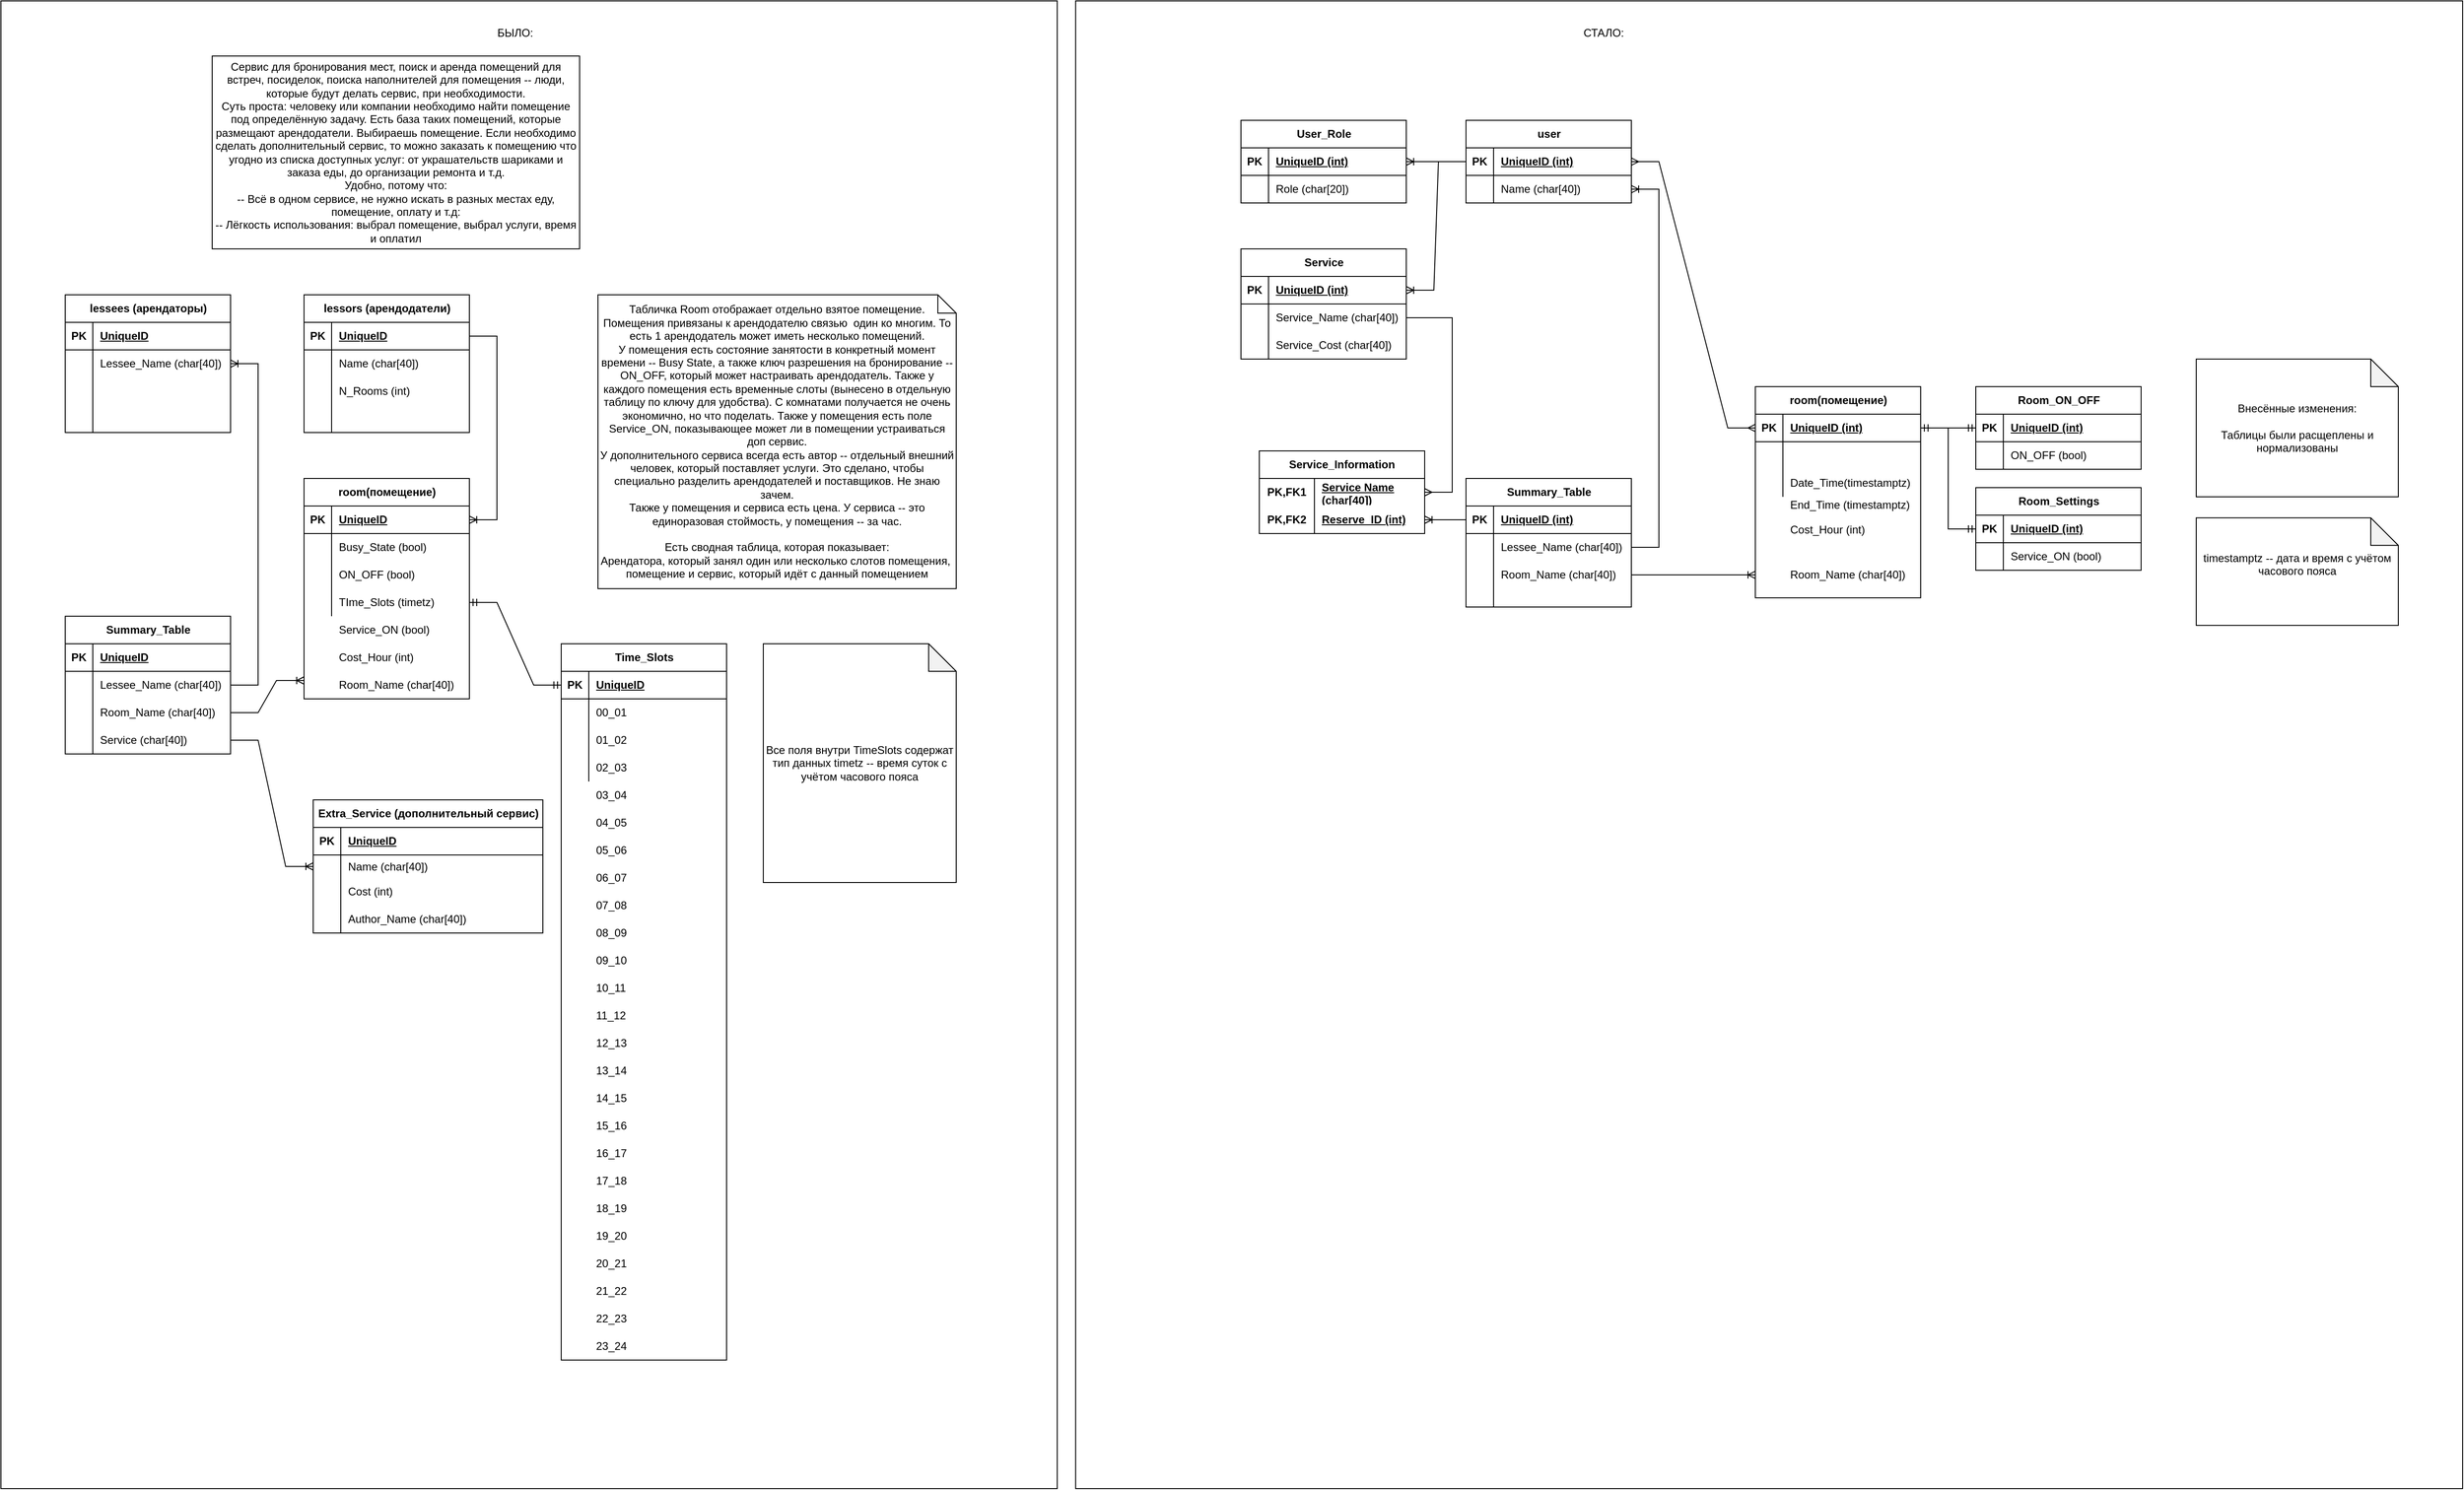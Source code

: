 <mxfile version="23.1.5" type="github">
  <diagram name="Страница — 1" id="QHvuzM4_7bhTK4eV4_A3">
    <mxGraphModel dx="1325" dy="1891" grid="1" gridSize="10" guides="1" tooltips="1" connect="1" arrows="1" fold="1" page="1" pageScale="1" pageWidth="827" pageHeight="1169" math="0" shadow="0">
      <root>
        <mxCell id="0" />
        <mxCell id="1" parent="0" />
        <mxCell id="b9qNtKHtkwHWVIjcZraK-2" value="" style="rounded=0;whiteSpace=wrap;html=1;" parent="1" vertex="1">
          <mxGeometry x="50" y="-10" width="1150" height="1620" as="geometry" />
        </mxCell>
        <mxCell id="x81Ue8g9M6F_Q3Sx8tyr-3" value="Сервис для бронирования мест, поиск и аренда помещений для встреч, посиделок, поиска наполнителей для помещения -- люди, которые будут делать сервис, при необходимости.&lt;br&gt;Суть проста: человеку или компании необходимо найти помещение под определённую задачу. Есть база таких помещений, которые размещают арендодатели. Выбираешь помещение. Если необходимо сделать дополнительный сервис, то можно заказать к помещению что угодно из списка доступных услуг: от украшательств шариками и заказа еды, до организации ремонта и т.д.&lt;br&gt;Удобно, потому что:&lt;br&gt;-- Всё в одном сервисе, не нужно искать в разных местах еду, помещение, оплату и т.д:&lt;br&gt;-- Лёгкость использования: выбрал помещение, выбрал услуги, время и оплатил" style="rounded=0;whiteSpace=wrap;html=1;" parent="1" vertex="1">
          <mxGeometry x="280" y="50" width="400" height="210" as="geometry" />
        </mxCell>
        <mxCell id="x81Ue8g9M6F_Q3Sx8tyr-5" value="lessees (арендаторы)" style="shape=table;startSize=30;container=1;collapsible=1;childLayout=tableLayout;fixedRows=1;rowLines=0;fontStyle=1;align=center;resizeLast=1;html=1;" parent="1" vertex="1">
          <mxGeometry x="120" y="310" width="180" height="150" as="geometry" />
        </mxCell>
        <mxCell id="x81Ue8g9M6F_Q3Sx8tyr-6" value="" style="shape=tableRow;horizontal=0;startSize=0;swimlaneHead=0;swimlaneBody=0;fillColor=none;collapsible=0;dropTarget=0;points=[[0,0.5],[1,0.5]];portConstraint=eastwest;top=0;left=0;right=0;bottom=1;" parent="x81Ue8g9M6F_Q3Sx8tyr-5" vertex="1">
          <mxGeometry y="30" width="180" height="30" as="geometry" />
        </mxCell>
        <mxCell id="x81Ue8g9M6F_Q3Sx8tyr-7" value="PK" style="shape=partialRectangle;connectable=0;fillColor=none;top=0;left=0;bottom=0;right=0;fontStyle=1;overflow=hidden;whiteSpace=wrap;html=1;" parent="x81Ue8g9M6F_Q3Sx8tyr-6" vertex="1">
          <mxGeometry width="30" height="30" as="geometry">
            <mxRectangle width="30" height="30" as="alternateBounds" />
          </mxGeometry>
        </mxCell>
        <mxCell id="x81Ue8g9M6F_Q3Sx8tyr-8" value="UniqueID" style="shape=partialRectangle;connectable=0;fillColor=none;top=0;left=0;bottom=0;right=0;align=left;spacingLeft=6;fontStyle=5;overflow=hidden;whiteSpace=wrap;html=1;" parent="x81Ue8g9M6F_Q3Sx8tyr-6" vertex="1">
          <mxGeometry x="30" width="150" height="30" as="geometry">
            <mxRectangle width="150" height="30" as="alternateBounds" />
          </mxGeometry>
        </mxCell>
        <mxCell id="x81Ue8g9M6F_Q3Sx8tyr-9" value="" style="shape=tableRow;horizontal=0;startSize=0;swimlaneHead=0;swimlaneBody=0;fillColor=none;collapsible=0;dropTarget=0;points=[[0,0.5],[1,0.5]];portConstraint=eastwest;top=0;left=0;right=0;bottom=0;" parent="x81Ue8g9M6F_Q3Sx8tyr-5" vertex="1">
          <mxGeometry y="60" width="180" height="30" as="geometry" />
        </mxCell>
        <mxCell id="x81Ue8g9M6F_Q3Sx8tyr-10" value="" style="shape=partialRectangle;connectable=0;fillColor=none;top=0;left=0;bottom=0;right=0;editable=1;overflow=hidden;whiteSpace=wrap;html=1;" parent="x81Ue8g9M6F_Q3Sx8tyr-9" vertex="1">
          <mxGeometry width="30" height="30" as="geometry">
            <mxRectangle width="30" height="30" as="alternateBounds" />
          </mxGeometry>
        </mxCell>
        <mxCell id="x81Ue8g9M6F_Q3Sx8tyr-11" value="Lessee_Name (char[40])" style="shape=partialRectangle;connectable=0;fillColor=none;top=0;left=0;bottom=0;right=0;align=left;spacingLeft=6;overflow=hidden;whiteSpace=wrap;html=1;" parent="x81Ue8g9M6F_Q3Sx8tyr-9" vertex="1">
          <mxGeometry x="30" width="150" height="30" as="geometry">
            <mxRectangle width="150" height="30" as="alternateBounds" />
          </mxGeometry>
        </mxCell>
        <mxCell id="x81Ue8g9M6F_Q3Sx8tyr-12" value="" style="shape=tableRow;horizontal=0;startSize=0;swimlaneHead=0;swimlaneBody=0;fillColor=none;collapsible=0;dropTarget=0;points=[[0,0.5],[1,0.5]];portConstraint=eastwest;top=0;left=0;right=0;bottom=0;" parent="x81Ue8g9M6F_Q3Sx8tyr-5" vertex="1">
          <mxGeometry y="90" width="180" height="30" as="geometry" />
        </mxCell>
        <mxCell id="x81Ue8g9M6F_Q3Sx8tyr-13" value="" style="shape=partialRectangle;connectable=0;fillColor=none;top=0;left=0;bottom=0;right=0;editable=1;overflow=hidden;whiteSpace=wrap;html=1;" parent="x81Ue8g9M6F_Q3Sx8tyr-12" vertex="1">
          <mxGeometry width="30" height="30" as="geometry">
            <mxRectangle width="30" height="30" as="alternateBounds" />
          </mxGeometry>
        </mxCell>
        <mxCell id="x81Ue8g9M6F_Q3Sx8tyr-14" value="" style="shape=partialRectangle;connectable=0;fillColor=none;top=0;left=0;bottom=0;right=0;align=left;spacingLeft=6;overflow=hidden;whiteSpace=wrap;html=1;" parent="x81Ue8g9M6F_Q3Sx8tyr-12" vertex="1">
          <mxGeometry x="30" width="150" height="30" as="geometry">
            <mxRectangle width="150" height="30" as="alternateBounds" />
          </mxGeometry>
        </mxCell>
        <mxCell id="x81Ue8g9M6F_Q3Sx8tyr-15" value="" style="shape=tableRow;horizontal=0;startSize=0;swimlaneHead=0;swimlaneBody=0;fillColor=none;collapsible=0;dropTarget=0;points=[[0,0.5],[1,0.5]];portConstraint=eastwest;top=0;left=0;right=0;bottom=0;" parent="x81Ue8g9M6F_Q3Sx8tyr-5" vertex="1">
          <mxGeometry y="120" width="180" height="30" as="geometry" />
        </mxCell>
        <mxCell id="x81Ue8g9M6F_Q3Sx8tyr-16" value="" style="shape=partialRectangle;connectable=0;fillColor=none;top=0;left=0;bottom=0;right=0;editable=1;overflow=hidden;whiteSpace=wrap;html=1;" parent="x81Ue8g9M6F_Q3Sx8tyr-15" vertex="1">
          <mxGeometry width="30" height="30" as="geometry">
            <mxRectangle width="30" height="30" as="alternateBounds" />
          </mxGeometry>
        </mxCell>
        <mxCell id="x81Ue8g9M6F_Q3Sx8tyr-17" value="" style="shape=partialRectangle;connectable=0;fillColor=none;top=0;left=0;bottom=0;right=0;align=left;spacingLeft=6;overflow=hidden;whiteSpace=wrap;html=1;" parent="x81Ue8g9M6F_Q3Sx8tyr-15" vertex="1">
          <mxGeometry x="30" width="150" height="30" as="geometry">
            <mxRectangle width="150" height="30" as="alternateBounds" />
          </mxGeometry>
        </mxCell>
        <mxCell id="x81Ue8g9M6F_Q3Sx8tyr-18" value="lessors (арендодатели)" style="shape=table;startSize=30;container=1;collapsible=1;childLayout=tableLayout;fixedRows=1;rowLines=0;fontStyle=1;align=center;resizeLast=1;html=1;" parent="1" vertex="1">
          <mxGeometry x="380" y="310" width="180" height="150" as="geometry" />
        </mxCell>
        <mxCell id="x81Ue8g9M6F_Q3Sx8tyr-19" value="" style="shape=tableRow;horizontal=0;startSize=0;swimlaneHead=0;swimlaneBody=0;fillColor=none;collapsible=0;dropTarget=0;points=[[0,0.5],[1,0.5]];portConstraint=eastwest;top=0;left=0;right=0;bottom=1;" parent="x81Ue8g9M6F_Q3Sx8tyr-18" vertex="1">
          <mxGeometry y="30" width="180" height="30" as="geometry" />
        </mxCell>
        <mxCell id="x81Ue8g9M6F_Q3Sx8tyr-20" value="PK" style="shape=partialRectangle;connectable=0;fillColor=none;top=0;left=0;bottom=0;right=0;fontStyle=1;overflow=hidden;whiteSpace=wrap;html=1;" parent="x81Ue8g9M6F_Q3Sx8tyr-19" vertex="1">
          <mxGeometry width="30" height="30" as="geometry">
            <mxRectangle width="30" height="30" as="alternateBounds" />
          </mxGeometry>
        </mxCell>
        <mxCell id="x81Ue8g9M6F_Q3Sx8tyr-21" value="UniqueID" style="shape=partialRectangle;connectable=0;fillColor=none;top=0;left=0;bottom=0;right=0;align=left;spacingLeft=6;fontStyle=5;overflow=hidden;whiteSpace=wrap;html=1;" parent="x81Ue8g9M6F_Q3Sx8tyr-19" vertex="1">
          <mxGeometry x="30" width="150" height="30" as="geometry">
            <mxRectangle width="150" height="30" as="alternateBounds" />
          </mxGeometry>
        </mxCell>
        <mxCell id="x81Ue8g9M6F_Q3Sx8tyr-22" value="" style="shape=tableRow;horizontal=0;startSize=0;swimlaneHead=0;swimlaneBody=0;fillColor=none;collapsible=0;dropTarget=0;points=[[0,0.5],[1,0.5]];portConstraint=eastwest;top=0;left=0;right=0;bottom=0;" parent="x81Ue8g9M6F_Q3Sx8tyr-18" vertex="1">
          <mxGeometry y="60" width="180" height="30" as="geometry" />
        </mxCell>
        <mxCell id="x81Ue8g9M6F_Q3Sx8tyr-23" value="" style="shape=partialRectangle;connectable=0;fillColor=none;top=0;left=0;bottom=0;right=0;editable=1;overflow=hidden;whiteSpace=wrap;html=1;" parent="x81Ue8g9M6F_Q3Sx8tyr-22" vertex="1">
          <mxGeometry width="30" height="30" as="geometry">
            <mxRectangle width="30" height="30" as="alternateBounds" />
          </mxGeometry>
        </mxCell>
        <mxCell id="x81Ue8g9M6F_Q3Sx8tyr-24" value="Name (char[40])" style="shape=partialRectangle;connectable=0;fillColor=none;top=0;left=0;bottom=0;right=0;align=left;spacingLeft=6;overflow=hidden;whiteSpace=wrap;html=1;" parent="x81Ue8g9M6F_Q3Sx8tyr-22" vertex="1">
          <mxGeometry x="30" width="150" height="30" as="geometry">
            <mxRectangle width="150" height="30" as="alternateBounds" />
          </mxGeometry>
        </mxCell>
        <mxCell id="x81Ue8g9M6F_Q3Sx8tyr-25" value="" style="shape=tableRow;horizontal=0;startSize=0;swimlaneHead=0;swimlaneBody=0;fillColor=none;collapsible=0;dropTarget=0;points=[[0,0.5],[1,0.5]];portConstraint=eastwest;top=0;left=0;right=0;bottom=0;" parent="x81Ue8g9M6F_Q3Sx8tyr-18" vertex="1">
          <mxGeometry y="90" width="180" height="30" as="geometry" />
        </mxCell>
        <mxCell id="x81Ue8g9M6F_Q3Sx8tyr-26" value="" style="shape=partialRectangle;connectable=0;fillColor=none;top=0;left=0;bottom=0;right=0;editable=1;overflow=hidden;whiteSpace=wrap;html=1;" parent="x81Ue8g9M6F_Q3Sx8tyr-25" vertex="1">
          <mxGeometry width="30" height="30" as="geometry">
            <mxRectangle width="30" height="30" as="alternateBounds" />
          </mxGeometry>
        </mxCell>
        <mxCell id="x81Ue8g9M6F_Q3Sx8tyr-27" value="N_Rooms (int)" style="shape=partialRectangle;connectable=0;fillColor=none;top=0;left=0;bottom=0;right=0;align=left;spacingLeft=6;overflow=hidden;whiteSpace=wrap;html=1;" parent="x81Ue8g9M6F_Q3Sx8tyr-25" vertex="1">
          <mxGeometry x="30" width="150" height="30" as="geometry">
            <mxRectangle width="150" height="30" as="alternateBounds" />
          </mxGeometry>
        </mxCell>
        <mxCell id="x81Ue8g9M6F_Q3Sx8tyr-28" value="" style="shape=tableRow;horizontal=0;startSize=0;swimlaneHead=0;swimlaneBody=0;fillColor=none;collapsible=0;dropTarget=0;points=[[0,0.5],[1,0.5]];portConstraint=eastwest;top=0;left=0;right=0;bottom=0;" parent="x81Ue8g9M6F_Q3Sx8tyr-18" vertex="1">
          <mxGeometry y="120" width="180" height="30" as="geometry" />
        </mxCell>
        <mxCell id="x81Ue8g9M6F_Q3Sx8tyr-29" value="" style="shape=partialRectangle;connectable=0;fillColor=none;top=0;left=0;bottom=0;right=0;editable=1;overflow=hidden;whiteSpace=wrap;html=1;" parent="x81Ue8g9M6F_Q3Sx8tyr-28" vertex="1">
          <mxGeometry width="30" height="30" as="geometry">
            <mxRectangle width="30" height="30" as="alternateBounds" />
          </mxGeometry>
        </mxCell>
        <mxCell id="x81Ue8g9M6F_Q3Sx8tyr-30" value="" style="shape=partialRectangle;connectable=0;fillColor=none;top=0;left=0;bottom=0;right=0;align=left;spacingLeft=6;overflow=hidden;whiteSpace=wrap;html=1;" parent="x81Ue8g9M6F_Q3Sx8tyr-28" vertex="1">
          <mxGeometry x="30" width="150" height="30" as="geometry">
            <mxRectangle width="150" height="30" as="alternateBounds" />
          </mxGeometry>
        </mxCell>
        <mxCell id="x81Ue8g9M6F_Q3Sx8tyr-32" value="room(помещение)" style="shape=table;startSize=30;container=1;collapsible=1;childLayout=tableLayout;fixedRows=1;rowLines=0;fontStyle=1;align=center;resizeLast=1;html=1;" parent="1" vertex="1">
          <mxGeometry x="380" y="510" width="180" height="240" as="geometry" />
        </mxCell>
        <mxCell id="x81Ue8g9M6F_Q3Sx8tyr-33" value="" style="shape=tableRow;horizontal=0;startSize=0;swimlaneHead=0;swimlaneBody=0;fillColor=none;collapsible=0;dropTarget=0;points=[[0,0.5],[1,0.5]];portConstraint=eastwest;top=0;left=0;right=0;bottom=1;" parent="x81Ue8g9M6F_Q3Sx8tyr-32" vertex="1">
          <mxGeometry y="30" width="180" height="30" as="geometry" />
        </mxCell>
        <mxCell id="x81Ue8g9M6F_Q3Sx8tyr-34" value="PK" style="shape=partialRectangle;connectable=0;fillColor=none;top=0;left=0;bottom=0;right=0;fontStyle=1;overflow=hidden;whiteSpace=wrap;html=1;" parent="x81Ue8g9M6F_Q3Sx8tyr-33" vertex="1">
          <mxGeometry width="30" height="30" as="geometry">
            <mxRectangle width="30" height="30" as="alternateBounds" />
          </mxGeometry>
        </mxCell>
        <mxCell id="x81Ue8g9M6F_Q3Sx8tyr-35" value="UniqueID" style="shape=partialRectangle;connectable=0;fillColor=none;top=0;left=0;bottom=0;right=0;align=left;spacingLeft=6;fontStyle=5;overflow=hidden;whiteSpace=wrap;html=1;" parent="x81Ue8g9M6F_Q3Sx8tyr-33" vertex="1">
          <mxGeometry x="30" width="150" height="30" as="geometry">
            <mxRectangle width="150" height="30" as="alternateBounds" />
          </mxGeometry>
        </mxCell>
        <mxCell id="x81Ue8g9M6F_Q3Sx8tyr-36" value="" style="shape=tableRow;horizontal=0;startSize=0;swimlaneHead=0;swimlaneBody=0;fillColor=none;collapsible=0;dropTarget=0;points=[[0,0.5],[1,0.5]];portConstraint=eastwest;top=0;left=0;right=0;bottom=0;" parent="x81Ue8g9M6F_Q3Sx8tyr-32" vertex="1">
          <mxGeometry y="60" width="180" height="30" as="geometry" />
        </mxCell>
        <mxCell id="x81Ue8g9M6F_Q3Sx8tyr-37" value="" style="shape=partialRectangle;connectable=0;fillColor=none;top=0;left=0;bottom=0;right=0;editable=1;overflow=hidden;whiteSpace=wrap;html=1;" parent="x81Ue8g9M6F_Q3Sx8tyr-36" vertex="1">
          <mxGeometry width="30" height="30" as="geometry">
            <mxRectangle width="30" height="30" as="alternateBounds" />
          </mxGeometry>
        </mxCell>
        <mxCell id="x81Ue8g9M6F_Q3Sx8tyr-38" value="Busy_State (bool)" style="shape=partialRectangle;connectable=0;fillColor=none;top=0;left=0;bottom=0;right=0;align=left;spacingLeft=6;overflow=hidden;whiteSpace=wrap;html=1;" parent="x81Ue8g9M6F_Q3Sx8tyr-36" vertex="1">
          <mxGeometry x="30" width="150" height="30" as="geometry">
            <mxRectangle width="150" height="30" as="alternateBounds" />
          </mxGeometry>
        </mxCell>
        <mxCell id="x81Ue8g9M6F_Q3Sx8tyr-39" value="" style="shape=tableRow;horizontal=0;startSize=0;swimlaneHead=0;swimlaneBody=0;fillColor=none;collapsible=0;dropTarget=0;points=[[0,0.5],[1,0.5]];portConstraint=eastwest;top=0;left=0;right=0;bottom=0;" parent="x81Ue8g9M6F_Q3Sx8tyr-32" vertex="1">
          <mxGeometry y="90" width="180" height="30" as="geometry" />
        </mxCell>
        <mxCell id="x81Ue8g9M6F_Q3Sx8tyr-40" value="" style="shape=partialRectangle;connectable=0;fillColor=none;top=0;left=0;bottom=0;right=0;editable=1;overflow=hidden;whiteSpace=wrap;html=1;" parent="x81Ue8g9M6F_Q3Sx8tyr-39" vertex="1">
          <mxGeometry width="30" height="30" as="geometry">
            <mxRectangle width="30" height="30" as="alternateBounds" />
          </mxGeometry>
        </mxCell>
        <mxCell id="x81Ue8g9M6F_Q3Sx8tyr-41" value="ON_OFF (bool)" style="shape=partialRectangle;connectable=0;fillColor=none;top=0;left=0;bottom=0;right=0;align=left;spacingLeft=6;overflow=hidden;whiteSpace=wrap;html=1;" parent="x81Ue8g9M6F_Q3Sx8tyr-39" vertex="1">
          <mxGeometry x="30" width="150" height="30" as="geometry">
            <mxRectangle width="150" height="30" as="alternateBounds" />
          </mxGeometry>
        </mxCell>
        <mxCell id="x81Ue8g9M6F_Q3Sx8tyr-42" value="" style="shape=tableRow;horizontal=0;startSize=0;swimlaneHead=0;swimlaneBody=0;fillColor=none;collapsible=0;dropTarget=0;points=[[0,0.5],[1,0.5]];portConstraint=eastwest;top=0;left=0;right=0;bottom=0;" parent="x81Ue8g9M6F_Q3Sx8tyr-32" vertex="1">
          <mxGeometry y="120" width="180" height="30" as="geometry" />
        </mxCell>
        <mxCell id="x81Ue8g9M6F_Q3Sx8tyr-43" value="" style="shape=partialRectangle;connectable=0;fillColor=none;top=0;left=0;bottom=0;right=0;editable=1;overflow=hidden;whiteSpace=wrap;html=1;" parent="x81Ue8g9M6F_Q3Sx8tyr-42" vertex="1">
          <mxGeometry width="30" height="30" as="geometry">
            <mxRectangle width="30" height="30" as="alternateBounds" />
          </mxGeometry>
        </mxCell>
        <mxCell id="x81Ue8g9M6F_Q3Sx8tyr-44" value="TIme_Slots (timetz)" style="shape=partialRectangle;connectable=0;fillColor=none;top=0;left=0;bottom=0;right=0;align=left;spacingLeft=6;overflow=hidden;whiteSpace=wrap;html=1;" parent="x81Ue8g9M6F_Q3Sx8tyr-42" vertex="1">
          <mxGeometry x="30" width="150" height="30" as="geometry">
            <mxRectangle width="150" height="30" as="alternateBounds" />
          </mxGeometry>
        </mxCell>
        <mxCell id="x81Ue8g9M6F_Q3Sx8tyr-46" value="Табличка Room отображает отдельно взятое помещение.&lt;br&gt;Помещения привязаны к арендодателю связью&amp;nbsp; один ко многим. То есть 1 арендодатель может иметь несколько помещений.&lt;br&gt;У помещения есть состояние занятости в конкретный момент времени -- Busy State, а также ключ разрешения на бронирование -- ON_OFF, который может настраивать арендодатель. Также у каждого помещения есть временные слоты (вынесено в отдельную таблицу по ключу для удобства). С комнатами получается не очень экономично, но что поделать. Также у помещения есть поле Service_ON, показывающее может ли в помещении устраиваться доп сервис.&lt;br&gt;У дополнительного сервиса всегда есть автор -- отдельный внешний человек, который поставляет услуги. Это сделано, чтобы специально разделить арендодателей и поставщиков. Не знаю зачем.&lt;br&gt;Также у помещения и сервиса есть цена. У сервиса -- это единоразовая стоймость, у помещения -- за час.&lt;br&gt;&lt;br&gt;Есть сводная таблица, которая показывает:&lt;br&gt;Арендатора, который занял один или несколько слотов помещения,&amp;nbsp; помещение и сервис, который идёт с данный помещением" style="shape=note;size=20;whiteSpace=wrap;html=1;" parent="1" vertex="1">
          <mxGeometry x="700" y="310" width="390" height="320" as="geometry" />
        </mxCell>
        <mxCell id="x81Ue8g9M6F_Q3Sx8tyr-47" value="" style="edgeStyle=entityRelationEdgeStyle;fontSize=12;html=1;endArrow=ERoneToMany;rounded=0;entryX=1;entryY=0.5;entryDx=0;entryDy=0;exitX=1;exitY=0.5;exitDx=0;exitDy=0;" parent="1" source="x81Ue8g9M6F_Q3Sx8tyr-19" target="x81Ue8g9M6F_Q3Sx8tyr-33" edge="1">
          <mxGeometry width="100" height="100" relative="1" as="geometry">
            <mxPoint x="600" y="480" as="sourcePoint" />
            <mxPoint x="670" y="450" as="targetPoint" />
            <Array as="points">
              <mxPoint x="590" y="530" />
              <mxPoint x="680" y="490" />
              <mxPoint x="260" y="785" />
              <mxPoint x="320" y="530" />
            </Array>
          </mxGeometry>
        </mxCell>
        <mxCell id="x81Ue8g9M6F_Q3Sx8tyr-48" value="Time_Slots" style="shape=table;startSize=30;container=1;collapsible=1;childLayout=tableLayout;fixedRows=1;rowLines=0;fontStyle=1;align=center;resizeLast=1;html=1;" parent="1" vertex="1">
          <mxGeometry x="660" y="690" width="180" height="780" as="geometry" />
        </mxCell>
        <mxCell id="x81Ue8g9M6F_Q3Sx8tyr-49" value="" style="shape=tableRow;horizontal=0;startSize=0;swimlaneHead=0;swimlaneBody=0;fillColor=none;collapsible=0;dropTarget=0;points=[[0,0.5],[1,0.5]];portConstraint=eastwest;top=0;left=0;right=0;bottom=1;" parent="x81Ue8g9M6F_Q3Sx8tyr-48" vertex="1">
          <mxGeometry y="30" width="180" height="30" as="geometry" />
        </mxCell>
        <mxCell id="x81Ue8g9M6F_Q3Sx8tyr-50" value="PK" style="shape=partialRectangle;connectable=0;fillColor=none;top=0;left=0;bottom=0;right=0;fontStyle=1;overflow=hidden;whiteSpace=wrap;html=1;" parent="x81Ue8g9M6F_Q3Sx8tyr-49" vertex="1">
          <mxGeometry width="30" height="30" as="geometry">
            <mxRectangle width="30" height="30" as="alternateBounds" />
          </mxGeometry>
        </mxCell>
        <mxCell id="x81Ue8g9M6F_Q3Sx8tyr-51" value="UniqueID" style="shape=partialRectangle;connectable=0;fillColor=none;top=0;left=0;bottom=0;right=0;align=left;spacingLeft=6;fontStyle=5;overflow=hidden;whiteSpace=wrap;html=1;" parent="x81Ue8g9M6F_Q3Sx8tyr-49" vertex="1">
          <mxGeometry x="30" width="150" height="30" as="geometry">
            <mxRectangle width="150" height="30" as="alternateBounds" />
          </mxGeometry>
        </mxCell>
        <mxCell id="x81Ue8g9M6F_Q3Sx8tyr-52" value="" style="shape=tableRow;horizontal=0;startSize=0;swimlaneHead=0;swimlaneBody=0;fillColor=none;collapsible=0;dropTarget=0;points=[[0,0.5],[1,0.5]];portConstraint=eastwest;top=0;left=0;right=0;bottom=0;" parent="x81Ue8g9M6F_Q3Sx8tyr-48" vertex="1">
          <mxGeometry y="60" width="180" height="30" as="geometry" />
        </mxCell>
        <mxCell id="x81Ue8g9M6F_Q3Sx8tyr-53" value="" style="shape=partialRectangle;connectable=0;fillColor=none;top=0;left=0;bottom=0;right=0;editable=1;overflow=hidden;whiteSpace=wrap;html=1;" parent="x81Ue8g9M6F_Q3Sx8tyr-52" vertex="1">
          <mxGeometry width="30" height="30" as="geometry">
            <mxRectangle width="30" height="30" as="alternateBounds" />
          </mxGeometry>
        </mxCell>
        <mxCell id="x81Ue8g9M6F_Q3Sx8tyr-54" value="00_01" style="shape=partialRectangle;connectable=0;fillColor=none;top=0;left=0;bottom=0;right=0;align=left;spacingLeft=6;overflow=hidden;whiteSpace=wrap;html=1;" parent="x81Ue8g9M6F_Q3Sx8tyr-52" vertex="1">
          <mxGeometry x="30" width="150" height="30" as="geometry">
            <mxRectangle width="150" height="30" as="alternateBounds" />
          </mxGeometry>
        </mxCell>
        <mxCell id="x81Ue8g9M6F_Q3Sx8tyr-55" value="" style="shape=tableRow;horizontal=0;startSize=0;swimlaneHead=0;swimlaneBody=0;fillColor=none;collapsible=0;dropTarget=0;points=[[0,0.5],[1,0.5]];portConstraint=eastwest;top=0;left=0;right=0;bottom=0;" parent="x81Ue8g9M6F_Q3Sx8tyr-48" vertex="1">
          <mxGeometry y="90" width="180" height="30" as="geometry" />
        </mxCell>
        <mxCell id="x81Ue8g9M6F_Q3Sx8tyr-56" value="" style="shape=partialRectangle;connectable=0;fillColor=none;top=0;left=0;bottom=0;right=0;editable=1;overflow=hidden;whiteSpace=wrap;html=1;" parent="x81Ue8g9M6F_Q3Sx8tyr-55" vertex="1">
          <mxGeometry width="30" height="30" as="geometry">
            <mxRectangle width="30" height="30" as="alternateBounds" />
          </mxGeometry>
        </mxCell>
        <mxCell id="x81Ue8g9M6F_Q3Sx8tyr-57" value="01_02" style="shape=partialRectangle;connectable=0;fillColor=none;top=0;left=0;bottom=0;right=0;align=left;spacingLeft=6;overflow=hidden;whiteSpace=wrap;html=1;" parent="x81Ue8g9M6F_Q3Sx8tyr-55" vertex="1">
          <mxGeometry x="30" width="150" height="30" as="geometry">
            <mxRectangle width="150" height="30" as="alternateBounds" />
          </mxGeometry>
        </mxCell>
        <mxCell id="x81Ue8g9M6F_Q3Sx8tyr-58" value="" style="shape=tableRow;horizontal=0;startSize=0;swimlaneHead=0;swimlaneBody=0;fillColor=none;collapsible=0;dropTarget=0;points=[[0,0.5],[1,0.5]];portConstraint=eastwest;top=0;left=0;right=0;bottom=0;" parent="x81Ue8g9M6F_Q3Sx8tyr-48" vertex="1">
          <mxGeometry y="120" width="180" height="30" as="geometry" />
        </mxCell>
        <mxCell id="x81Ue8g9M6F_Q3Sx8tyr-59" value="" style="shape=partialRectangle;connectable=0;fillColor=none;top=0;left=0;bottom=0;right=0;editable=1;overflow=hidden;whiteSpace=wrap;html=1;" parent="x81Ue8g9M6F_Q3Sx8tyr-58" vertex="1">
          <mxGeometry width="30" height="30" as="geometry">
            <mxRectangle width="30" height="30" as="alternateBounds" />
          </mxGeometry>
        </mxCell>
        <mxCell id="x81Ue8g9M6F_Q3Sx8tyr-60" value="02_03" style="shape=partialRectangle;connectable=0;fillColor=none;top=0;left=0;bottom=0;right=0;align=left;spacingLeft=6;overflow=hidden;whiteSpace=wrap;html=1;" parent="x81Ue8g9M6F_Q3Sx8tyr-58" vertex="1">
          <mxGeometry x="30" width="150" height="30" as="geometry">
            <mxRectangle width="150" height="30" as="alternateBounds" />
          </mxGeometry>
        </mxCell>
        <mxCell id="x81Ue8g9M6F_Q3Sx8tyr-61" value="" style="edgeStyle=entityRelationEdgeStyle;fontSize=12;html=1;endArrow=ERmandOne;startArrow=ERmandOne;rounded=0;" parent="1" source="x81Ue8g9M6F_Q3Sx8tyr-49" target="x81Ue8g9M6F_Q3Sx8tyr-42" edge="1">
          <mxGeometry width="100" height="100" relative="1" as="geometry">
            <mxPoint x="470" y="850" as="sourcePoint" />
            <mxPoint x="570" y="750" as="targetPoint" />
          </mxGeometry>
        </mxCell>
        <mxCell id="x81Ue8g9M6F_Q3Sx8tyr-76" value="" style="shape=partialRectangle;connectable=0;fillColor=none;top=0;left=0;bottom=0;right=0;editable=1;overflow=hidden;whiteSpace=wrap;html=1;" parent="1" vertex="1">
          <mxGeometry x="660" y="840" width="30" height="30" as="geometry">
            <mxRectangle width="30" height="30" as="alternateBounds" />
          </mxGeometry>
        </mxCell>
        <mxCell id="x81Ue8g9M6F_Q3Sx8tyr-77" value="03_04" style="shape=partialRectangle;connectable=0;fillColor=none;top=0;left=0;bottom=0;right=0;align=left;spacingLeft=6;overflow=hidden;whiteSpace=wrap;html=1;" parent="1" vertex="1">
          <mxGeometry x="690" y="840" width="150" height="30" as="geometry">
            <mxRectangle width="150" height="30" as="alternateBounds" />
          </mxGeometry>
        </mxCell>
        <mxCell id="x81Ue8g9M6F_Q3Sx8tyr-78" value="" style="shape=partialRectangle;connectable=0;fillColor=none;top=0;left=0;bottom=0;right=0;editable=1;overflow=hidden;whiteSpace=wrap;html=1;" parent="1" vertex="1">
          <mxGeometry x="660" y="870" width="30" height="30" as="geometry">
            <mxRectangle width="30" height="30" as="alternateBounds" />
          </mxGeometry>
        </mxCell>
        <mxCell id="x81Ue8g9M6F_Q3Sx8tyr-79" value="04_05" style="shape=partialRectangle;connectable=0;fillColor=none;top=0;left=0;bottom=0;right=0;align=left;spacingLeft=6;overflow=hidden;whiteSpace=wrap;html=1;" parent="1" vertex="1">
          <mxGeometry x="690" y="870" width="150" height="30" as="geometry">
            <mxRectangle width="150" height="30" as="alternateBounds" />
          </mxGeometry>
        </mxCell>
        <mxCell id="x81Ue8g9M6F_Q3Sx8tyr-80" value="" style="shape=partialRectangle;connectable=0;fillColor=none;top=0;left=0;bottom=0;right=0;editable=1;overflow=hidden;whiteSpace=wrap;html=1;" parent="1" vertex="1">
          <mxGeometry x="660" y="900" width="30" height="30" as="geometry">
            <mxRectangle width="30" height="30" as="alternateBounds" />
          </mxGeometry>
        </mxCell>
        <mxCell id="x81Ue8g9M6F_Q3Sx8tyr-81" value="05_06" style="shape=partialRectangle;connectable=0;fillColor=none;top=0;left=0;bottom=0;right=0;align=left;spacingLeft=6;overflow=hidden;whiteSpace=wrap;html=1;" parent="1" vertex="1">
          <mxGeometry x="690" y="900" width="150" height="30" as="geometry">
            <mxRectangle width="150" height="30" as="alternateBounds" />
          </mxGeometry>
        </mxCell>
        <mxCell id="x81Ue8g9M6F_Q3Sx8tyr-82" value="" style="shape=partialRectangle;connectable=0;fillColor=none;top=0;left=0;bottom=0;right=0;editable=1;overflow=hidden;whiteSpace=wrap;html=1;" parent="1" vertex="1">
          <mxGeometry x="660" y="930" width="30" height="30" as="geometry">
            <mxRectangle width="30" height="30" as="alternateBounds" />
          </mxGeometry>
        </mxCell>
        <mxCell id="x81Ue8g9M6F_Q3Sx8tyr-83" value="06_07" style="shape=partialRectangle;connectable=0;fillColor=none;top=0;left=0;bottom=0;right=0;align=left;spacingLeft=6;overflow=hidden;whiteSpace=wrap;html=1;" parent="1" vertex="1">
          <mxGeometry x="690" y="930" width="150" height="30" as="geometry">
            <mxRectangle width="150" height="30" as="alternateBounds" />
          </mxGeometry>
        </mxCell>
        <mxCell id="x81Ue8g9M6F_Q3Sx8tyr-84" value="" style="shape=partialRectangle;connectable=0;fillColor=none;top=0;left=0;bottom=0;right=0;editable=1;overflow=hidden;whiteSpace=wrap;html=1;" parent="1" vertex="1">
          <mxGeometry x="660" y="960" width="30" height="30" as="geometry">
            <mxRectangle width="30" height="30" as="alternateBounds" />
          </mxGeometry>
        </mxCell>
        <mxCell id="x81Ue8g9M6F_Q3Sx8tyr-85" value="07_08" style="shape=partialRectangle;connectable=0;fillColor=none;top=0;left=0;bottom=0;right=0;align=left;spacingLeft=6;overflow=hidden;whiteSpace=wrap;html=1;" parent="1" vertex="1">
          <mxGeometry x="690" y="960" width="150" height="30" as="geometry">
            <mxRectangle width="150" height="30" as="alternateBounds" />
          </mxGeometry>
        </mxCell>
        <mxCell id="x81Ue8g9M6F_Q3Sx8tyr-86" value="" style="shape=partialRectangle;connectable=0;fillColor=none;top=0;left=0;bottom=0;right=0;editable=1;overflow=hidden;whiteSpace=wrap;html=1;" parent="1" vertex="1">
          <mxGeometry x="660" y="990" width="30" height="30" as="geometry">
            <mxRectangle width="30" height="30" as="alternateBounds" />
          </mxGeometry>
        </mxCell>
        <mxCell id="x81Ue8g9M6F_Q3Sx8tyr-88" value="" style="shape=partialRectangle;connectable=0;fillColor=none;top=0;left=0;bottom=0;right=0;editable=1;overflow=hidden;whiteSpace=wrap;html=1;" parent="1" vertex="1">
          <mxGeometry x="660" y="990" width="30" height="30" as="geometry">
            <mxRectangle width="30" height="30" as="alternateBounds" />
          </mxGeometry>
        </mxCell>
        <mxCell id="x81Ue8g9M6F_Q3Sx8tyr-89" value="08_09" style="shape=partialRectangle;connectable=0;fillColor=none;top=0;left=0;bottom=0;right=0;align=left;spacingLeft=6;overflow=hidden;whiteSpace=wrap;html=1;" parent="1" vertex="1">
          <mxGeometry x="690" y="990" width="150" height="30" as="geometry">
            <mxRectangle width="150" height="30" as="alternateBounds" />
          </mxGeometry>
        </mxCell>
        <mxCell id="x81Ue8g9M6F_Q3Sx8tyr-90" value="" style="shape=partialRectangle;connectable=0;fillColor=none;top=0;left=0;bottom=0;right=0;editable=1;overflow=hidden;whiteSpace=wrap;html=1;" parent="1" vertex="1">
          <mxGeometry x="660" y="1020" width="30" height="30" as="geometry">
            <mxRectangle width="30" height="30" as="alternateBounds" />
          </mxGeometry>
        </mxCell>
        <mxCell id="x81Ue8g9M6F_Q3Sx8tyr-91" value="09_10" style="shape=partialRectangle;connectable=0;fillColor=none;top=0;left=0;bottom=0;right=0;align=left;spacingLeft=6;overflow=hidden;whiteSpace=wrap;html=1;" parent="1" vertex="1">
          <mxGeometry x="690" y="1020" width="150" height="30" as="geometry">
            <mxRectangle width="150" height="30" as="alternateBounds" />
          </mxGeometry>
        </mxCell>
        <mxCell id="x81Ue8g9M6F_Q3Sx8tyr-92" value="" style="shape=partialRectangle;connectable=0;fillColor=none;top=0;left=0;bottom=0;right=0;editable=1;overflow=hidden;whiteSpace=wrap;html=1;" parent="1" vertex="1">
          <mxGeometry x="660" y="1050" width="30" height="30" as="geometry">
            <mxRectangle width="30" height="30" as="alternateBounds" />
          </mxGeometry>
        </mxCell>
        <mxCell id="x81Ue8g9M6F_Q3Sx8tyr-93" value="10_11" style="shape=partialRectangle;connectable=0;fillColor=none;top=0;left=0;bottom=0;right=0;align=left;spacingLeft=6;overflow=hidden;whiteSpace=wrap;html=1;" parent="1" vertex="1">
          <mxGeometry x="690" y="1050" width="150" height="30" as="geometry">
            <mxRectangle width="150" height="30" as="alternateBounds" />
          </mxGeometry>
        </mxCell>
        <mxCell id="x81Ue8g9M6F_Q3Sx8tyr-94" value="" style="shape=partialRectangle;connectable=0;fillColor=none;top=0;left=0;bottom=0;right=0;editable=1;overflow=hidden;whiteSpace=wrap;html=1;" parent="1" vertex="1">
          <mxGeometry x="660" y="1080" width="30" height="30" as="geometry">
            <mxRectangle width="30" height="30" as="alternateBounds" />
          </mxGeometry>
        </mxCell>
        <mxCell id="x81Ue8g9M6F_Q3Sx8tyr-95" value="11_12" style="shape=partialRectangle;connectable=0;fillColor=none;top=0;left=0;bottom=0;right=0;align=left;spacingLeft=6;overflow=hidden;whiteSpace=wrap;html=1;" parent="1" vertex="1">
          <mxGeometry x="690" y="1080" width="150" height="30" as="geometry">
            <mxRectangle width="150" height="30" as="alternateBounds" />
          </mxGeometry>
        </mxCell>
        <mxCell id="x81Ue8g9M6F_Q3Sx8tyr-96" value="" style="shape=partialRectangle;connectable=0;fillColor=none;top=0;left=0;bottom=0;right=0;editable=1;overflow=hidden;whiteSpace=wrap;html=1;" parent="1" vertex="1">
          <mxGeometry x="660" y="1110" width="30" height="30" as="geometry">
            <mxRectangle width="30" height="30" as="alternateBounds" />
          </mxGeometry>
        </mxCell>
        <mxCell id="x81Ue8g9M6F_Q3Sx8tyr-97" value="12_13" style="shape=partialRectangle;connectable=0;fillColor=none;top=0;left=0;bottom=0;right=0;align=left;spacingLeft=6;overflow=hidden;whiteSpace=wrap;html=1;" parent="1" vertex="1">
          <mxGeometry x="690" y="1110" width="150" height="30" as="geometry">
            <mxRectangle width="150" height="30" as="alternateBounds" />
          </mxGeometry>
        </mxCell>
        <mxCell id="x81Ue8g9M6F_Q3Sx8tyr-98" value="" style="shape=partialRectangle;connectable=0;fillColor=none;top=0;left=0;bottom=0;right=0;editable=1;overflow=hidden;whiteSpace=wrap;html=1;" parent="1" vertex="1">
          <mxGeometry x="660" y="1140" width="30" height="30" as="geometry">
            <mxRectangle width="30" height="30" as="alternateBounds" />
          </mxGeometry>
        </mxCell>
        <mxCell id="x81Ue8g9M6F_Q3Sx8tyr-99" value="13_14" style="shape=partialRectangle;connectable=0;fillColor=none;top=0;left=0;bottom=0;right=0;align=left;spacingLeft=6;overflow=hidden;whiteSpace=wrap;html=1;" parent="1" vertex="1">
          <mxGeometry x="690" y="1140" width="150" height="30" as="geometry">
            <mxRectangle width="150" height="30" as="alternateBounds" />
          </mxGeometry>
        </mxCell>
        <mxCell id="x81Ue8g9M6F_Q3Sx8tyr-100" value="" style="shape=partialRectangle;connectable=0;fillColor=none;top=0;left=0;bottom=0;right=0;editable=1;overflow=hidden;whiteSpace=wrap;html=1;" parent="1" vertex="1">
          <mxGeometry x="660" y="1170" width="30" height="30" as="geometry">
            <mxRectangle width="30" height="30" as="alternateBounds" />
          </mxGeometry>
        </mxCell>
        <mxCell id="x81Ue8g9M6F_Q3Sx8tyr-101" value="14_15" style="shape=partialRectangle;connectable=0;fillColor=none;top=0;left=0;bottom=0;right=0;align=left;spacingLeft=6;overflow=hidden;whiteSpace=wrap;html=1;" parent="1" vertex="1">
          <mxGeometry x="690" y="1170" width="150" height="30" as="geometry">
            <mxRectangle width="150" height="30" as="alternateBounds" />
          </mxGeometry>
        </mxCell>
        <mxCell id="x81Ue8g9M6F_Q3Sx8tyr-102" value="" style="shape=partialRectangle;connectable=0;fillColor=none;top=0;left=0;bottom=0;right=0;editable=1;overflow=hidden;whiteSpace=wrap;html=1;" parent="1" vertex="1">
          <mxGeometry x="660" y="1200" width="30" height="30" as="geometry">
            <mxRectangle width="30" height="30" as="alternateBounds" />
          </mxGeometry>
        </mxCell>
        <mxCell id="x81Ue8g9M6F_Q3Sx8tyr-103" value="15_16" style="shape=partialRectangle;connectable=0;fillColor=none;top=0;left=0;bottom=0;right=0;align=left;spacingLeft=6;overflow=hidden;whiteSpace=wrap;html=1;" parent="1" vertex="1">
          <mxGeometry x="690" y="1200" width="150" height="30" as="geometry">
            <mxRectangle width="150" height="30" as="alternateBounds" />
          </mxGeometry>
        </mxCell>
        <mxCell id="x81Ue8g9M6F_Q3Sx8tyr-104" value="" style="shape=partialRectangle;connectable=0;fillColor=none;top=0;left=0;bottom=0;right=0;editable=1;overflow=hidden;whiteSpace=wrap;html=1;" parent="1" vertex="1">
          <mxGeometry x="660" y="1230" width="30" height="30" as="geometry">
            <mxRectangle width="30" height="30" as="alternateBounds" />
          </mxGeometry>
        </mxCell>
        <mxCell id="x81Ue8g9M6F_Q3Sx8tyr-105" value="16_17" style="shape=partialRectangle;connectable=0;fillColor=none;top=0;left=0;bottom=0;right=0;align=left;spacingLeft=6;overflow=hidden;whiteSpace=wrap;html=1;" parent="1" vertex="1">
          <mxGeometry x="690" y="1230" width="150" height="30" as="geometry">
            <mxRectangle width="150" height="30" as="alternateBounds" />
          </mxGeometry>
        </mxCell>
        <mxCell id="x81Ue8g9M6F_Q3Sx8tyr-106" value="" style="shape=partialRectangle;connectable=0;fillColor=none;top=0;left=0;bottom=0;right=0;editable=1;overflow=hidden;whiteSpace=wrap;html=1;" parent="1" vertex="1">
          <mxGeometry x="660" y="1260" width="30" height="30" as="geometry">
            <mxRectangle width="30" height="30" as="alternateBounds" />
          </mxGeometry>
        </mxCell>
        <mxCell id="x81Ue8g9M6F_Q3Sx8tyr-107" value="17_18" style="shape=partialRectangle;connectable=0;fillColor=none;top=0;left=0;bottom=0;right=0;align=left;spacingLeft=6;overflow=hidden;whiteSpace=wrap;html=1;" parent="1" vertex="1">
          <mxGeometry x="690" y="1260" width="150" height="30" as="geometry">
            <mxRectangle width="150" height="30" as="alternateBounds" />
          </mxGeometry>
        </mxCell>
        <mxCell id="x81Ue8g9M6F_Q3Sx8tyr-108" value="" style="shape=partialRectangle;connectable=0;fillColor=none;top=0;left=0;bottom=0;right=0;editable=1;overflow=hidden;whiteSpace=wrap;html=1;" parent="1" vertex="1">
          <mxGeometry x="660" y="1290" width="30" height="30" as="geometry">
            <mxRectangle width="30" height="30" as="alternateBounds" />
          </mxGeometry>
        </mxCell>
        <mxCell id="x81Ue8g9M6F_Q3Sx8tyr-109" value="18_19" style="shape=partialRectangle;connectable=0;fillColor=none;top=0;left=0;bottom=0;right=0;align=left;spacingLeft=6;overflow=hidden;whiteSpace=wrap;html=1;" parent="1" vertex="1">
          <mxGeometry x="690" y="1290" width="150" height="30" as="geometry">
            <mxRectangle width="150" height="30" as="alternateBounds" />
          </mxGeometry>
        </mxCell>
        <mxCell id="x81Ue8g9M6F_Q3Sx8tyr-110" value="" style="shape=partialRectangle;connectable=0;fillColor=none;top=0;left=0;bottom=0;right=0;editable=1;overflow=hidden;whiteSpace=wrap;html=1;" parent="1" vertex="1">
          <mxGeometry x="660" y="1320" width="30" height="30" as="geometry">
            <mxRectangle width="30" height="30" as="alternateBounds" />
          </mxGeometry>
        </mxCell>
        <mxCell id="x81Ue8g9M6F_Q3Sx8tyr-111" value="19_20" style="shape=partialRectangle;connectable=0;fillColor=none;top=0;left=0;bottom=0;right=0;align=left;spacingLeft=6;overflow=hidden;whiteSpace=wrap;html=1;" parent="1" vertex="1">
          <mxGeometry x="690" y="1320" width="150" height="30" as="geometry">
            <mxRectangle width="150" height="30" as="alternateBounds" />
          </mxGeometry>
        </mxCell>
        <mxCell id="x81Ue8g9M6F_Q3Sx8tyr-112" value="" style="shape=partialRectangle;connectable=0;fillColor=none;top=0;left=0;bottom=0;right=0;editable=1;overflow=hidden;whiteSpace=wrap;html=1;" parent="1" vertex="1">
          <mxGeometry x="660" y="1350" width="30" height="30" as="geometry">
            <mxRectangle width="30" height="30" as="alternateBounds" />
          </mxGeometry>
        </mxCell>
        <mxCell id="x81Ue8g9M6F_Q3Sx8tyr-113" value="20_21" style="shape=partialRectangle;connectable=0;fillColor=none;top=0;left=0;bottom=0;right=0;align=left;spacingLeft=6;overflow=hidden;whiteSpace=wrap;html=1;" parent="1" vertex="1">
          <mxGeometry x="690" y="1350" width="150" height="30" as="geometry">
            <mxRectangle width="150" height="30" as="alternateBounds" />
          </mxGeometry>
        </mxCell>
        <mxCell id="x81Ue8g9M6F_Q3Sx8tyr-114" value="" style="shape=partialRectangle;connectable=0;fillColor=none;top=0;left=0;bottom=0;right=0;editable=1;overflow=hidden;whiteSpace=wrap;html=1;" parent="1" vertex="1">
          <mxGeometry x="660" y="1380" width="30" height="30" as="geometry">
            <mxRectangle width="30" height="30" as="alternateBounds" />
          </mxGeometry>
        </mxCell>
        <mxCell id="x81Ue8g9M6F_Q3Sx8tyr-115" value="21_22" style="shape=partialRectangle;connectable=0;fillColor=none;top=0;left=0;bottom=0;right=0;align=left;spacingLeft=6;overflow=hidden;whiteSpace=wrap;html=1;" parent="1" vertex="1">
          <mxGeometry x="690" y="1380" width="150" height="30" as="geometry">
            <mxRectangle width="150" height="30" as="alternateBounds" />
          </mxGeometry>
        </mxCell>
        <mxCell id="x81Ue8g9M6F_Q3Sx8tyr-133" value="" style="shape=partialRectangle;connectable=0;fillColor=none;top=0;left=0;bottom=0;right=0;editable=1;overflow=hidden;whiteSpace=wrap;html=1;" parent="1" vertex="1">
          <mxGeometry x="660" y="1410" width="30" height="30" as="geometry">
            <mxRectangle width="30" height="30" as="alternateBounds" />
          </mxGeometry>
        </mxCell>
        <mxCell id="x81Ue8g9M6F_Q3Sx8tyr-134" value="22_23" style="shape=partialRectangle;connectable=0;fillColor=none;top=0;left=0;bottom=0;right=0;align=left;spacingLeft=6;overflow=hidden;whiteSpace=wrap;html=1;" parent="1" vertex="1">
          <mxGeometry x="690" y="1410" width="150" height="30" as="geometry">
            <mxRectangle width="150" height="30" as="alternateBounds" />
          </mxGeometry>
        </mxCell>
        <mxCell id="x81Ue8g9M6F_Q3Sx8tyr-135" value="" style="shape=partialRectangle;connectable=0;fillColor=none;top=0;left=0;bottom=0;right=0;editable=1;overflow=hidden;whiteSpace=wrap;html=1;" parent="1" vertex="1">
          <mxGeometry x="660" y="1440" width="30" height="30" as="geometry">
            <mxRectangle width="30" height="30" as="alternateBounds" />
          </mxGeometry>
        </mxCell>
        <mxCell id="x81Ue8g9M6F_Q3Sx8tyr-136" value="23_24" style="shape=partialRectangle;connectable=0;fillColor=none;top=0;left=0;bottom=0;right=0;align=left;spacingLeft=6;overflow=hidden;whiteSpace=wrap;html=1;" parent="1" vertex="1">
          <mxGeometry x="690" y="1440" width="150" height="30" as="geometry">
            <mxRectangle width="150" height="30" as="alternateBounds" />
          </mxGeometry>
        </mxCell>
        <mxCell id="x81Ue8g9M6F_Q3Sx8tyr-137" value="" style="shape=partialRectangle;connectable=0;fillColor=none;top=0;left=0;bottom=0;right=0;editable=1;overflow=hidden;whiteSpace=wrap;html=1;" parent="1" vertex="1">
          <mxGeometry x="380" y="660" width="30" height="30" as="geometry">
            <mxRectangle width="30" height="30" as="alternateBounds" />
          </mxGeometry>
        </mxCell>
        <mxCell id="x81Ue8g9M6F_Q3Sx8tyr-138" value="Service_ON (bool)" style="shape=partialRectangle;connectable=0;fillColor=none;top=0;left=0;bottom=0;right=0;align=left;spacingLeft=6;overflow=hidden;whiteSpace=wrap;html=1;" parent="1" vertex="1">
          <mxGeometry x="410" y="660" width="150" height="30" as="geometry">
            <mxRectangle width="150" height="30" as="alternateBounds" />
          </mxGeometry>
        </mxCell>
        <mxCell id="x81Ue8g9M6F_Q3Sx8tyr-139" value="Extra_Service (дополнительный сервис)" style="shape=table;startSize=30;container=1;collapsible=1;childLayout=tableLayout;fixedRows=1;rowLines=0;fontStyle=1;align=center;resizeLast=1;html=1;" parent="1" vertex="1">
          <mxGeometry x="390" y="860" width="250" height="145" as="geometry" />
        </mxCell>
        <mxCell id="x81Ue8g9M6F_Q3Sx8tyr-140" value="" style="shape=tableRow;horizontal=0;startSize=0;swimlaneHead=0;swimlaneBody=0;fillColor=none;collapsible=0;dropTarget=0;points=[[0,0.5],[1,0.5]];portConstraint=eastwest;top=0;left=0;right=0;bottom=1;" parent="x81Ue8g9M6F_Q3Sx8tyr-139" vertex="1">
          <mxGeometry y="30" width="250" height="30" as="geometry" />
        </mxCell>
        <mxCell id="x81Ue8g9M6F_Q3Sx8tyr-141" value="PK" style="shape=partialRectangle;connectable=0;fillColor=none;top=0;left=0;bottom=0;right=0;fontStyle=1;overflow=hidden;whiteSpace=wrap;html=1;" parent="x81Ue8g9M6F_Q3Sx8tyr-140" vertex="1">
          <mxGeometry width="30" height="30" as="geometry">
            <mxRectangle width="30" height="30" as="alternateBounds" />
          </mxGeometry>
        </mxCell>
        <mxCell id="x81Ue8g9M6F_Q3Sx8tyr-142" value="UniqueID" style="shape=partialRectangle;connectable=0;fillColor=none;top=0;left=0;bottom=0;right=0;align=left;spacingLeft=6;fontStyle=5;overflow=hidden;whiteSpace=wrap;html=1;" parent="x81Ue8g9M6F_Q3Sx8tyr-140" vertex="1">
          <mxGeometry x="30" width="220" height="30" as="geometry">
            <mxRectangle width="220" height="30" as="alternateBounds" />
          </mxGeometry>
        </mxCell>
        <mxCell id="x81Ue8g9M6F_Q3Sx8tyr-143" value="" style="shape=tableRow;horizontal=0;startSize=0;swimlaneHead=0;swimlaneBody=0;fillColor=none;collapsible=0;dropTarget=0;points=[[0,0.5],[1,0.5]];portConstraint=eastwest;top=0;left=0;right=0;bottom=0;" parent="x81Ue8g9M6F_Q3Sx8tyr-139" vertex="1">
          <mxGeometry y="60" width="250" height="25" as="geometry" />
        </mxCell>
        <mxCell id="x81Ue8g9M6F_Q3Sx8tyr-144" value="" style="shape=partialRectangle;connectable=0;fillColor=none;top=0;left=0;bottom=0;right=0;editable=1;overflow=hidden;whiteSpace=wrap;html=1;" parent="x81Ue8g9M6F_Q3Sx8tyr-143" vertex="1">
          <mxGeometry width="30" height="25" as="geometry">
            <mxRectangle width="30" height="25" as="alternateBounds" />
          </mxGeometry>
        </mxCell>
        <mxCell id="x81Ue8g9M6F_Q3Sx8tyr-145" value="Name (char[40])" style="shape=partialRectangle;connectable=0;fillColor=none;top=0;left=0;bottom=0;right=0;align=left;spacingLeft=6;overflow=hidden;whiteSpace=wrap;html=1;" parent="x81Ue8g9M6F_Q3Sx8tyr-143" vertex="1">
          <mxGeometry x="30" width="220" height="25" as="geometry">
            <mxRectangle width="220" height="25" as="alternateBounds" />
          </mxGeometry>
        </mxCell>
        <mxCell id="x81Ue8g9M6F_Q3Sx8tyr-146" value="" style="shape=tableRow;horizontal=0;startSize=0;swimlaneHead=0;swimlaneBody=0;fillColor=none;collapsible=0;dropTarget=0;points=[[0,0.5],[1,0.5]];portConstraint=eastwest;top=0;left=0;right=0;bottom=0;" parent="x81Ue8g9M6F_Q3Sx8tyr-139" vertex="1">
          <mxGeometry y="85" width="250" height="30" as="geometry" />
        </mxCell>
        <mxCell id="x81Ue8g9M6F_Q3Sx8tyr-147" value="" style="shape=partialRectangle;connectable=0;fillColor=none;top=0;left=0;bottom=0;right=0;editable=1;overflow=hidden;whiteSpace=wrap;html=1;" parent="x81Ue8g9M6F_Q3Sx8tyr-146" vertex="1">
          <mxGeometry width="30" height="30" as="geometry">
            <mxRectangle width="30" height="30" as="alternateBounds" />
          </mxGeometry>
        </mxCell>
        <mxCell id="x81Ue8g9M6F_Q3Sx8tyr-148" value="Cost (int)" style="shape=partialRectangle;connectable=0;fillColor=none;top=0;left=0;bottom=0;right=0;align=left;spacingLeft=6;overflow=hidden;whiteSpace=wrap;html=1;" parent="x81Ue8g9M6F_Q3Sx8tyr-146" vertex="1">
          <mxGeometry x="30" width="220" height="30" as="geometry">
            <mxRectangle width="220" height="30" as="alternateBounds" />
          </mxGeometry>
        </mxCell>
        <mxCell id="x81Ue8g9M6F_Q3Sx8tyr-149" value="" style="shape=tableRow;horizontal=0;startSize=0;swimlaneHead=0;swimlaneBody=0;fillColor=none;collapsible=0;dropTarget=0;points=[[0,0.5],[1,0.5]];portConstraint=eastwest;top=0;left=0;right=0;bottom=0;" parent="x81Ue8g9M6F_Q3Sx8tyr-139" vertex="1">
          <mxGeometry y="115" width="250" height="30" as="geometry" />
        </mxCell>
        <mxCell id="x81Ue8g9M6F_Q3Sx8tyr-150" value="" style="shape=partialRectangle;connectable=0;fillColor=none;top=0;left=0;bottom=0;right=0;editable=1;overflow=hidden;whiteSpace=wrap;html=1;" parent="x81Ue8g9M6F_Q3Sx8tyr-149" vertex="1">
          <mxGeometry width="30" height="30" as="geometry">
            <mxRectangle width="30" height="30" as="alternateBounds" />
          </mxGeometry>
        </mxCell>
        <mxCell id="x81Ue8g9M6F_Q3Sx8tyr-151" value="Author_Name (char[40])" style="shape=partialRectangle;connectable=0;fillColor=none;top=0;left=0;bottom=0;right=0;align=left;spacingLeft=6;overflow=hidden;whiteSpace=wrap;html=1;" parent="x81Ue8g9M6F_Q3Sx8tyr-149" vertex="1">
          <mxGeometry x="30" width="220" height="30" as="geometry">
            <mxRectangle width="220" height="30" as="alternateBounds" />
          </mxGeometry>
        </mxCell>
        <mxCell id="x81Ue8g9M6F_Q3Sx8tyr-153" value="" style="shape=partialRectangle;connectable=0;fillColor=none;top=0;left=0;bottom=0;right=0;editable=1;overflow=hidden;whiteSpace=wrap;html=1;" parent="1" vertex="1">
          <mxGeometry x="380" y="690" width="30" height="30" as="geometry">
            <mxRectangle width="30" height="30" as="alternateBounds" />
          </mxGeometry>
        </mxCell>
        <mxCell id="x81Ue8g9M6F_Q3Sx8tyr-154" value="Cost_Hour (int)" style="shape=partialRectangle;connectable=0;fillColor=none;top=0;left=0;bottom=0;right=0;align=left;spacingLeft=6;overflow=hidden;whiteSpace=wrap;html=1;" parent="1" vertex="1">
          <mxGeometry x="410" y="690" width="150" height="30" as="geometry">
            <mxRectangle width="150" height="30" as="alternateBounds" />
          </mxGeometry>
        </mxCell>
        <mxCell id="x81Ue8g9M6F_Q3Sx8tyr-156" value="" style="shape=partialRectangle;connectable=0;fillColor=none;top=0;left=0;bottom=0;right=0;editable=1;overflow=hidden;whiteSpace=wrap;html=1;" parent="1" vertex="1">
          <mxGeometry x="380" y="720" width="30" height="30" as="geometry">
            <mxRectangle width="30" height="30" as="alternateBounds" />
          </mxGeometry>
        </mxCell>
        <mxCell id="x81Ue8g9M6F_Q3Sx8tyr-157" value="Room_Name (char[40])" style="shape=partialRectangle;connectable=0;fillColor=none;top=0;left=0;bottom=0;right=0;align=left;spacingLeft=6;overflow=hidden;whiteSpace=wrap;html=1;" parent="1" vertex="1">
          <mxGeometry x="410" y="720" width="150" height="30" as="geometry">
            <mxRectangle width="150" height="30" as="alternateBounds" />
          </mxGeometry>
        </mxCell>
        <mxCell id="x81Ue8g9M6F_Q3Sx8tyr-158" value="Summary_Table" style="shape=table;startSize=30;container=1;collapsible=1;childLayout=tableLayout;fixedRows=1;rowLines=0;fontStyle=1;align=center;resizeLast=1;html=1;" parent="1" vertex="1">
          <mxGeometry x="120" y="660" width="180" height="150" as="geometry" />
        </mxCell>
        <mxCell id="x81Ue8g9M6F_Q3Sx8tyr-159" value="" style="shape=tableRow;horizontal=0;startSize=0;swimlaneHead=0;swimlaneBody=0;fillColor=none;collapsible=0;dropTarget=0;points=[[0,0.5],[1,0.5]];portConstraint=eastwest;top=0;left=0;right=0;bottom=1;" parent="x81Ue8g9M6F_Q3Sx8tyr-158" vertex="1">
          <mxGeometry y="30" width="180" height="30" as="geometry" />
        </mxCell>
        <mxCell id="x81Ue8g9M6F_Q3Sx8tyr-160" value="PK" style="shape=partialRectangle;connectable=0;fillColor=none;top=0;left=0;bottom=0;right=0;fontStyle=1;overflow=hidden;whiteSpace=wrap;html=1;" parent="x81Ue8g9M6F_Q3Sx8tyr-159" vertex="1">
          <mxGeometry width="30" height="30" as="geometry">
            <mxRectangle width="30" height="30" as="alternateBounds" />
          </mxGeometry>
        </mxCell>
        <mxCell id="x81Ue8g9M6F_Q3Sx8tyr-161" value="UniqueID" style="shape=partialRectangle;connectable=0;fillColor=none;top=0;left=0;bottom=0;right=0;align=left;spacingLeft=6;fontStyle=5;overflow=hidden;whiteSpace=wrap;html=1;" parent="x81Ue8g9M6F_Q3Sx8tyr-159" vertex="1">
          <mxGeometry x="30" width="150" height="30" as="geometry">
            <mxRectangle width="150" height="30" as="alternateBounds" />
          </mxGeometry>
        </mxCell>
        <mxCell id="x81Ue8g9M6F_Q3Sx8tyr-162" value="" style="shape=tableRow;horizontal=0;startSize=0;swimlaneHead=0;swimlaneBody=0;fillColor=none;collapsible=0;dropTarget=0;points=[[0,0.5],[1,0.5]];portConstraint=eastwest;top=0;left=0;right=0;bottom=0;" parent="x81Ue8g9M6F_Q3Sx8tyr-158" vertex="1">
          <mxGeometry y="60" width="180" height="30" as="geometry" />
        </mxCell>
        <mxCell id="x81Ue8g9M6F_Q3Sx8tyr-163" value="" style="shape=partialRectangle;connectable=0;fillColor=none;top=0;left=0;bottom=0;right=0;editable=1;overflow=hidden;whiteSpace=wrap;html=1;" parent="x81Ue8g9M6F_Q3Sx8tyr-162" vertex="1">
          <mxGeometry width="30" height="30" as="geometry">
            <mxRectangle width="30" height="30" as="alternateBounds" />
          </mxGeometry>
        </mxCell>
        <mxCell id="x81Ue8g9M6F_Q3Sx8tyr-164" value="Lessee_Name (char[40])" style="shape=partialRectangle;connectable=0;fillColor=none;top=0;left=0;bottom=0;right=0;align=left;spacingLeft=6;overflow=hidden;whiteSpace=wrap;html=1;" parent="x81Ue8g9M6F_Q3Sx8tyr-162" vertex="1">
          <mxGeometry x="30" width="150" height="30" as="geometry">
            <mxRectangle width="150" height="30" as="alternateBounds" />
          </mxGeometry>
        </mxCell>
        <mxCell id="x81Ue8g9M6F_Q3Sx8tyr-165" value="" style="shape=tableRow;horizontal=0;startSize=0;swimlaneHead=0;swimlaneBody=0;fillColor=none;collapsible=0;dropTarget=0;points=[[0,0.5],[1,0.5]];portConstraint=eastwest;top=0;left=0;right=0;bottom=0;" parent="x81Ue8g9M6F_Q3Sx8tyr-158" vertex="1">
          <mxGeometry y="90" width="180" height="30" as="geometry" />
        </mxCell>
        <mxCell id="x81Ue8g9M6F_Q3Sx8tyr-166" value="" style="shape=partialRectangle;connectable=0;fillColor=none;top=0;left=0;bottom=0;right=0;editable=1;overflow=hidden;whiteSpace=wrap;html=1;" parent="x81Ue8g9M6F_Q3Sx8tyr-165" vertex="1">
          <mxGeometry width="30" height="30" as="geometry">
            <mxRectangle width="30" height="30" as="alternateBounds" />
          </mxGeometry>
        </mxCell>
        <mxCell id="x81Ue8g9M6F_Q3Sx8tyr-167" value="Room_Name (char[40])" style="shape=partialRectangle;connectable=0;fillColor=none;top=0;left=0;bottom=0;right=0;align=left;spacingLeft=6;overflow=hidden;whiteSpace=wrap;html=1;" parent="x81Ue8g9M6F_Q3Sx8tyr-165" vertex="1">
          <mxGeometry x="30" width="150" height="30" as="geometry">
            <mxRectangle width="150" height="30" as="alternateBounds" />
          </mxGeometry>
        </mxCell>
        <mxCell id="x81Ue8g9M6F_Q3Sx8tyr-168" value="" style="shape=tableRow;horizontal=0;startSize=0;swimlaneHead=0;swimlaneBody=0;fillColor=none;collapsible=0;dropTarget=0;points=[[0,0.5],[1,0.5]];portConstraint=eastwest;top=0;left=0;right=0;bottom=0;" parent="x81Ue8g9M6F_Q3Sx8tyr-158" vertex="1">
          <mxGeometry y="120" width="180" height="30" as="geometry" />
        </mxCell>
        <mxCell id="x81Ue8g9M6F_Q3Sx8tyr-169" value="" style="shape=partialRectangle;connectable=0;fillColor=none;top=0;left=0;bottom=0;right=0;editable=1;overflow=hidden;whiteSpace=wrap;html=1;" parent="x81Ue8g9M6F_Q3Sx8tyr-168" vertex="1">
          <mxGeometry width="30" height="30" as="geometry">
            <mxRectangle width="30" height="30" as="alternateBounds" />
          </mxGeometry>
        </mxCell>
        <mxCell id="x81Ue8g9M6F_Q3Sx8tyr-170" value="Service (char[40])" style="shape=partialRectangle;connectable=0;fillColor=none;top=0;left=0;bottom=0;right=0;align=left;spacingLeft=6;overflow=hidden;whiteSpace=wrap;html=1;" parent="x81Ue8g9M6F_Q3Sx8tyr-168" vertex="1">
          <mxGeometry x="30" width="150" height="30" as="geometry">
            <mxRectangle width="150" height="30" as="alternateBounds" />
          </mxGeometry>
        </mxCell>
        <mxCell id="x81Ue8g9M6F_Q3Sx8tyr-171" value="" style="edgeStyle=entityRelationEdgeStyle;fontSize=12;html=1;endArrow=ERoneToMany;rounded=0;entryX=1;entryY=0.5;entryDx=0;entryDy=0;" parent="1" source="x81Ue8g9M6F_Q3Sx8tyr-162" target="x81Ue8g9M6F_Q3Sx8tyr-9" edge="1">
          <mxGeometry width="100" height="100" relative="1" as="geometry">
            <mxPoint x="40" y="800" as="sourcePoint" />
            <mxPoint x="350" y="390" as="targetPoint" />
          </mxGeometry>
        </mxCell>
        <mxCell id="x81Ue8g9M6F_Q3Sx8tyr-172" value="" style="edgeStyle=entityRelationEdgeStyle;fontSize=12;html=1;endArrow=ERoneToMany;rounded=0;entryX=0;entryY=0.5;entryDx=0;entryDy=0;exitX=1;exitY=0.5;exitDx=0;exitDy=0;" parent="1" source="x81Ue8g9M6F_Q3Sx8tyr-168" target="x81Ue8g9M6F_Q3Sx8tyr-143" edge="1">
          <mxGeometry width="100" height="100" relative="1" as="geometry">
            <mxPoint x="250" y="1020" as="sourcePoint" />
            <mxPoint x="350" y="920" as="targetPoint" />
            <Array as="points">
              <mxPoint x="300" y="800" />
            </Array>
          </mxGeometry>
        </mxCell>
        <mxCell id="x81Ue8g9M6F_Q3Sx8tyr-173" value="" style="edgeStyle=entityRelationEdgeStyle;fontSize=12;html=1;endArrow=ERoneToMany;rounded=0;exitX=1;exitY=0.5;exitDx=0;exitDy=0;" parent="1" source="x81Ue8g9M6F_Q3Sx8tyr-165" edge="1">
          <mxGeometry width="100" height="100" relative="1" as="geometry">
            <mxPoint x="230" y="980" as="sourcePoint" />
            <mxPoint x="380" y="730" as="targetPoint" />
          </mxGeometry>
        </mxCell>
        <mxCell id="b9qNtKHtkwHWVIjcZraK-3" value="БЫЛО:" style="text;html=1;align=center;verticalAlign=middle;whiteSpace=wrap;rounded=0;" parent="1" vertex="1">
          <mxGeometry x="580" y="10" width="60" height="30" as="geometry" />
        </mxCell>
        <mxCell id="b9qNtKHtkwHWVIjcZraK-4" value="" style="rounded=0;whiteSpace=wrap;html=1;" parent="1" vertex="1">
          <mxGeometry x="1220" y="-10" width="1510" height="1620" as="geometry" />
        </mxCell>
        <mxCell id="b9qNtKHtkwHWVIjcZraK-5" value="СТАЛО:" style="text;html=1;align=center;verticalAlign=middle;whiteSpace=wrap;rounded=0;" parent="1" vertex="1">
          <mxGeometry x="1765" y="10" width="60" height="30" as="geometry" />
        </mxCell>
        <mxCell id="b9qNtKHtkwHWVIjcZraK-6" value="Все поля внутри TimeSlots содержат тип данных timetz -- время суток с учётом часового пояса" style="shape=note;whiteSpace=wrap;html=1;backgroundOutline=1;darkOpacity=0.05;" parent="1" vertex="1">
          <mxGeometry x="880" y="690" width="210" height="260" as="geometry" />
        </mxCell>
        <mxCell id="F9juKzYWyKkYKE6H0cc2-1" value="Внесённые изменения:&lt;br&gt;&lt;div&gt;&lt;br&gt;Таблицы были расщеплены и нормализованы&lt;/div&gt;" style="shape=note;whiteSpace=wrap;html=1;backgroundOutline=1;darkOpacity=0.05;" parent="1" vertex="1">
          <mxGeometry x="2440" y="380" width="220" height="150" as="geometry" />
        </mxCell>
        <mxCell id="F9juKzYWyKkYKE6H0cc2-119" value="Summary_Table" style="shape=table;startSize=30;container=1;collapsible=1;childLayout=tableLayout;fixedRows=1;rowLines=0;fontStyle=1;align=center;resizeLast=1;html=1;" parent="1" vertex="1">
          <mxGeometry x="1645" y="510" width="180" height="140" as="geometry" />
        </mxCell>
        <mxCell id="F9juKzYWyKkYKE6H0cc2-120" value="" style="shape=tableRow;horizontal=0;startSize=0;swimlaneHead=0;swimlaneBody=0;fillColor=none;collapsible=0;dropTarget=0;points=[[0,0.5],[1,0.5]];portConstraint=eastwest;top=0;left=0;right=0;bottom=1;" parent="F9juKzYWyKkYKE6H0cc2-119" vertex="1">
          <mxGeometry y="30" width="180" height="30" as="geometry" />
        </mxCell>
        <mxCell id="F9juKzYWyKkYKE6H0cc2-121" value="PK" style="shape=partialRectangle;connectable=0;fillColor=none;top=0;left=0;bottom=0;right=0;fontStyle=1;overflow=hidden;whiteSpace=wrap;html=1;" parent="F9juKzYWyKkYKE6H0cc2-120" vertex="1">
          <mxGeometry width="30" height="30" as="geometry">
            <mxRectangle width="30" height="30" as="alternateBounds" />
          </mxGeometry>
        </mxCell>
        <mxCell id="F9juKzYWyKkYKE6H0cc2-122" value="UniqueID (int)" style="shape=partialRectangle;connectable=0;fillColor=none;top=0;left=0;bottom=0;right=0;align=left;spacingLeft=6;fontStyle=5;overflow=hidden;whiteSpace=wrap;html=1;" parent="F9juKzYWyKkYKE6H0cc2-120" vertex="1">
          <mxGeometry x="30" width="150" height="30" as="geometry">
            <mxRectangle width="150" height="30" as="alternateBounds" />
          </mxGeometry>
        </mxCell>
        <mxCell id="F9juKzYWyKkYKE6H0cc2-123" value="" style="shape=tableRow;horizontal=0;startSize=0;swimlaneHead=0;swimlaneBody=0;fillColor=none;collapsible=0;dropTarget=0;points=[[0,0.5],[1,0.5]];portConstraint=eastwest;top=0;left=0;right=0;bottom=0;" parent="F9juKzYWyKkYKE6H0cc2-119" vertex="1">
          <mxGeometry y="60" width="180" height="30" as="geometry" />
        </mxCell>
        <mxCell id="F9juKzYWyKkYKE6H0cc2-124" value="" style="shape=partialRectangle;connectable=0;fillColor=none;top=0;left=0;bottom=0;right=0;editable=1;overflow=hidden;whiteSpace=wrap;html=1;" parent="F9juKzYWyKkYKE6H0cc2-123" vertex="1">
          <mxGeometry width="30" height="30" as="geometry">
            <mxRectangle width="30" height="30" as="alternateBounds" />
          </mxGeometry>
        </mxCell>
        <mxCell id="F9juKzYWyKkYKE6H0cc2-125" value="Lessee_Name (char[40])" style="shape=partialRectangle;connectable=0;fillColor=none;top=0;left=0;bottom=0;right=0;align=left;spacingLeft=6;overflow=hidden;whiteSpace=wrap;html=1;" parent="F9juKzYWyKkYKE6H0cc2-123" vertex="1">
          <mxGeometry x="30" width="150" height="30" as="geometry">
            <mxRectangle width="150" height="30" as="alternateBounds" />
          </mxGeometry>
        </mxCell>
        <mxCell id="F9juKzYWyKkYKE6H0cc2-126" value="" style="shape=tableRow;horizontal=0;startSize=0;swimlaneHead=0;swimlaneBody=0;fillColor=none;collapsible=0;dropTarget=0;points=[[0,0.5],[1,0.5]];portConstraint=eastwest;top=0;left=0;right=0;bottom=0;" parent="F9juKzYWyKkYKE6H0cc2-119" vertex="1">
          <mxGeometry y="90" width="180" height="30" as="geometry" />
        </mxCell>
        <mxCell id="F9juKzYWyKkYKE6H0cc2-127" value="" style="shape=partialRectangle;connectable=0;fillColor=none;top=0;left=0;bottom=0;right=0;editable=1;overflow=hidden;whiteSpace=wrap;html=1;" parent="F9juKzYWyKkYKE6H0cc2-126" vertex="1">
          <mxGeometry width="30" height="30" as="geometry">
            <mxRectangle width="30" height="30" as="alternateBounds" />
          </mxGeometry>
        </mxCell>
        <mxCell id="F9juKzYWyKkYKE6H0cc2-128" value="Room_Name (char[40])" style="shape=partialRectangle;connectable=0;fillColor=none;top=0;left=0;bottom=0;right=0;align=left;spacingLeft=6;overflow=hidden;whiteSpace=wrap;html=1;" parent="F9juKzYWyKkYKE6H0cc2-126" vertex="1">
          <mxGeometry x="30" width="150" height="30" as="geometry">
            <mxRectangle width="150" height="30" as="alternateBounds" />
          </mxGeometry>
        </mxCell>
        <mxCell id="F9juKzYWyKkYKE6H0cc2-129" value="" style="shape=tableRow;horizontal=0;startSize=0;swimlaneHead=0;swimlaneBody=0;fillColor=none;collapsible=0;dropTarget=0;points=[[0,0.5],[1,0.5]];portConstraint=eastwest;top=0;left=0;right=0;bottom=0;" parent="F9juKzYWyKkYKE6H0cc2-119" vertex="1">
          <mxGeometry y="120" width="180" height="20" as="geometry" />
        </mxCell>
        <mxCell id="F9juKzYWyKkYKE6H0cc2-130" value="" style="shape=partialRectangle;connectable=0;fillColor=none;top=0;left=0;bottom=0;right=0;editable=1;overflow=hidden;whiteSpace=wrap;html=1;" parent="F9juKzYWyKkYKE6H0cc2-129" vertex="1">
          <mxGeometry width="30" height="20" as="geometry">
            <mxRectangle width="30" height="20" as="alternateBounds" />
          </mxGeometry>
        </mxCell>
        <mxCell id="F9juKzYWyKkYKE6H0cc2-131" value="" style="shape=partialRectangle;connectable=0;fillColor=none;top=0;left=0;bottom=0;right=0;align=left;spacingLeft=6;overflow=hidden;whiteSpace=wrap;html=1;" parent="F9juKzYWyKkYKE6H0cc2-129" vertex="1">
          <mxGeometry x="30" width="150" height="20" as="geometry">
            <mxRectangle width="150" height="20" as="alternateBounds" />
          </mxGeometry>
        </mxCell>
        <mxCell id="F9juKzYWyKkYKE6H0cc2-132" value="" style="edgeStyle=entityRelationEdgeStyle;fontSize=12;html=1;endArrow=ERoneToMany;rounded=0;exitX=1;exitY=0.5;exitDx=0;exitDy=0;" parent="1" source="F9juKzYWyKkYKE6H0cc2-123" target="F9juKzYWyKkYKE6H0cc2-19" edge="1">
          <mxGeometry width="100" height="100" relative="1" as="geometry">
            <mxPoint x="1180" y="800" as="sourcePoint" />
            <mxPoint x="1490" y="390" as="targetPoint" />
          </mxGeometry>
        </mxCell>
        <mxCell id="F9juKzYWyKkYKE6H0cc2-134" value="" style="edgeStyle=entityRelationEdgeStyle;fontSize=12;html=1;endArrow=ERoneToMany;rounded=0;exitX=1;exitY=0.5;exitDx=0;exitDy=0;" parent="1" source="F9juKzYWyKkYKE6H0cc2-126" edge="1" target="ag_QDePQGaTZ4PSjppGt-52">
          <mxGeometry width="100" height="100" relative="1" as="geometry">
            <mxPoint x="1370" y="980" as="sourcePoint" />
            <mxPoint x="1940" y="680" as="targetPoint" />
          </mxGeometry>
        </mxCell>
        <mxCell id="F9juKzYWyKkYKE6H0cc2-151" value="" style="group" parent="1" vertex="1" connectable="0">
          <mxGeometry x="1645" y="120" width="180" height="90" as="geometry" />
        </mxCell>
        <mxCell id="F9juKzYWyKkYKE6H0cc2-15" value="user" style="shape=table;startSize=30;container=1;collapsible=1;childLayout=tableLayout;fixedRows=1;rowLines=0;fontStyle=1;align=center;resizeLast=1;html=1;" parent="F9juKzYWyKkYKE6H0cc2-151" vertex="1">
          <mxGeometry width="180" height="90" as="geometry" />
        </mxCell>
        <mxCell id="F9juKzYWyKkYKE6H0cc2-16" value="" style="shape=tableRow;horizontal=0;startSize=0;swimlaneHead=0;swimlaneBody=0;fillColor=none;collapsible=0;dropTarget=0;points=[[0,0.5],[1,0.5]];portConstraint=eastwest;top=0;left=0;right=0;bottom=1;" parent="F9juKzYWyKkYKE6H0cc2-15" vertex="1">
          <mxGeometry y="30" width="180" height="30" as="geometry" />
        </mxCell>
        <mxCell id="F9juKzYWyKkYKE6H0cc2-17" value="PK" style="shape=partialRectangle;connectable=0;fillColor=none;top=0;left=0;bottom=0;right=0;fontStyle=1;overflow=hidden;whiteSpace=wrap;html=1;" parent="F9juKzYWyKkYKE6H0cc2-16" vertex="1">
          <mxGeometry width="30" height="30" as="geometry">
            <mxRectangle width="30" height="30" as="alternateBounds" />
          </mxGeometry>
        </mxCell>
        <mxCell id="F9juKzYWyKkYKE6H0cc2-18" value="UniqueID (int)" style="shape=partialRectangle;connectable=0;fillColor=none;top=0;left=0;bottom=0;right=0;align=left;spacingLeft=6;fontStyle=5;overflow=hidden;whiteSpace=wrap;html=1;" parent="F9juKzYWyKkYKE6H0cc2-16" vertex="1">
          <mxGeometry x="30" width="150" height="30" as="geometry">
            <mxRectangle width="150" height="30" as="alternateBounds" />
          </mxGeometry>
        </mxCell>
        <mxCell id="F9juKzYWyKkYKE6H0cc2-19" value="" style="shape=tableRow;horizontal=0;startSize=0;swimlaneHead=0;swimlaneBody=0;fillColor=none;collapsible=0;dropTarget=0;points=[[0,0.5],[1,0.5]];portConstraint=eastwest;top=0;left=0;right=0;bottom=0;" parent="F9juKzYWyKkYKE6H0cc2-15" vertex="1">
          <mxGeometry y="60" width="180" height="30" as="geometry" />
        </mxCell>
        <mxCell id="F9juKzYWyKkYKE6H0cc2-20" value="" style="shape=partialRectangle;connectable=0;fillColor=none;top=0;left=0;bottom=0;right=0;editable=1;overflow=hidden;whiteSpace=wrap;html=1;" parent="F9juKzYWyKkYKE6H0cc2-19" vertex="1">
          <mxGeometry width="30" height="30" as="geometry">
            <mxRectangle width="30" height="30" as="alternateBounds" />
          </mxGeometry>
        </mxCell>
        <mxCell id="F9juKzYWyKkYKE6H0cc2-21" value="Name (char[40])" style="shape=partialRectangle;connectable=0;fillColor=none;top=0;left=0;bottom=0;right=0;align=left;spacingLeft=6;overflow=hidden;whiteSpace=wrap;html=1;" parent="F9juKzYWyKkYKE6H0cc2-19" vertex="1">
          <mxGeometry x="30" width="150" height="30" as="geometry">
            <mxRectangle width="150" height="30" as="alternateBounds" />
          </mxGeometry>
        </mxCell>
        <mxCell id="F9juKzYWyKkYKE6H0cc2-142" value="" style="shape=partialRectangle;connectable=0;fillColor=none;top=0;left=0;bottom=0;right=0;editable=1;overflow=hidden;whiteSpace=wrap;html=1;" parent="F9juKzYWyKkYKE6H0cc2-151" vertex="1">
          <mxGeometry y="40.909" width="30" height="8.182" as="geometry">
            <mxRectangle width="30" height="30" as="alternateBounds" />
          </mxGeometry>
        </mxCell>
        <mxCell id="F9juKzYWyKkYKE6H0cc2-144" value="" style="shape=partialRectangle;connectable=0;fillColor=none;top=0;left=0;bottom=0;right=0;editable=1;overflow=hidden;whiteSpace=wrap;html=1;" parent="F9juKzYWyKkYKE6H0cc2-151" vertex="1">
          <mxGeometry y="49.091" width="30" height="8.182" as="geometry">
            <mxRectangle width="30" height="30" as="alternateBounds" />
          </mxGeometry>
        </mxCell>
        <mxCell id="HAcVsYhp9lFk55Ef8Bqg-4" value="" style="shape=partialRectangle;connectable=0;fillColor=none;top=0;left=0;bottom=0;right=0;editable=1;overflow=hidden;whiteSpace=wrap;html=1;" parent="F9juKzYWyKkYKE6H0cc2-151" vertex="1">
          <mxGeometry y="57.273" width="30" height="8.182" as="geometry">
            <mxRectangle width="30" height="30" as="alternateBounds" />
          </mxGeometry>
        </mxCell>
        <mxCell id="HAcVsYhp9lFk55Ef8Bqg-6" value="" style="shape=partialRectangle;connectable=0;fillColor=none;top=0;left=0;bottom=0;right=0;editable=1;overflow=hidden;whiteSpace=wrap;html=1;" parent="F9juKzYWyKkYKE6H0cc2-151" vertex="1">
          <mxGeometry y="65.455" width="30" height="8.182" as="geometry">
            <mxRectangle width="30" height="30" as="alternateBounds" />
          </mxGeometry>
        </mxCell>
        <mxCell id="ag_QDePQGaTZ4PSjppGt-31" value="" style="shape=tableRow;horizontal=0;startSize=0;swimlaneHead=0;swimlaneBody=0;fillColor=none;collapsible=0;dropTarget=0;points=[[0,0.5],[1,0.5]];portConstraint=eastwest;top=0;left=0;right=0;bottom=0;" vertex="1" parent="F9juKzYWyKkYKE6H0cc2-151">
          <mxGeometry y="32.727" width="180" height="8.182" as="geometry" />
        </mxCell>
        <mxCell id="HAcVsYhp9lFk55Ef8Bqg-1" value="" style="shape=partialRectangle;connectable=0;fillColor=none;top=0;left=0;bottom=0;right=0;editable=1;overflow=hidden;whiteSpace=wrap;html=1;" parent="1" vertex="1">
          <mxGeometry x="1650" y="593.75" width="30" height="36.25" as="geometry">
            <mxRectangle width="30" height="30" as="alternateBounds" />
          </mxGeometry>
        </mxCell>
        <mxCell id="HAcVsYhp9lFk55Ef8Bqg-3" value="timestamptz -- дата и время с учётом часового пояса&lt;div&gt;&lt;br/&gt;&lt;/div&gt;" style="shape=note;whiteSpace=wrap;html=1;backgroundOutline=1;darkOpacity=0.05;" parent="1" vertex="1">
          <mxGeometry x="2440" y="552.88" width="220" height="117.12" as="geometry" />
        </mxCell>
        <mxCell id="HAcVsYhp9lFk55Ef8Bqg-8" value="" style="edgeStyle=entityRelationEdgeStyle;fontSize=12;html=1;endArrow=ERmany;startArrow=ERmany;rounded=0;" parent="1" source="F9juKzYWyKkYKE6H0cc2-29" target="F9juKzYWyKkYKE6H0cc2-16" edge="1">
          <mxGeometry width="100" height="100" relative="1" as="geometry">
            <mxPoint x="1850" y="650" as="sourcePoint" />
            <mxPoint x="1950" y="550" as="targetPoint" />
          </mxGeometry>
        </mxCell>
        <mxCell id="ag_QDePQGaTZ4PSjppGt-1" value="User_Role" style="shape=table;startSize=30;container=1;collapsible=1;childLayout=tableLayout;fixedRows=1;rowLines=0;fontStyle=1;align=center;resizeLast=1;html=1;" vertex="1" parent="1">
          <mxGeometry x="1400" y="120" width="180" height="90" as="geometry" />
        </mxCell>
        <mxCell id="ag_QDePQGaTZ4PSjppGt-2" value="" style="shape=tableRow;horizontal=0;startSize=0;swimlaneHead=0;swimlaneBody=0;fillColor=none;collapsible=0;dropTarget=0;points=[[0,0.5],[1,0.5]];portConstraint=eastwest;top=0;left=0;right=0;bottom=1;" vertex="1" parent="ag_QDePQGaTZ4PSjppGt-1">
          <mxGeometry y="30" width="180" height="30" as="geometry" />
        </mxCell>
        <mxCell id="ag_QDePQGaTZ4PSjppGt-3" value="PK" style="shape=partialRectangle;connectable=0;fillColor=none;top=0;left=0;bottom=0;right=0;fontStyle=1;overflow=hidden;whiteSpace=wrap;html=1;" vertex="1" parent="ag_QDePQGaTZ4PSjppGt-2">
          <mxGeometry width="30" height="30" as="geometry">
            <mxRectangle width="30" height="30" as="alternateBounds" />
          </mxGeometry>
        </mxCell>
        <mxCell id="ag_QDePQGaTZ4PSjppGt-4" value="UniqueID (int)" style="shape=partialRectangle;connectable=0;fillColor=none;top=0;left=0;bottom=0;right=0;align=left;spacingLeft=6;fontStyle=5;overflow=hidden;whiteSpace=wrap;html=1;" vertex="1" parent="ag_QDePQGaTZ4PSjppGt-2">
          <mxGeometry x="30" width="150" height="30" as="geometry">
            <mxRectangle width="150" height="30" as="alternateBounds" />
          </mxGeometry>
        </mxCell>
        <mxCell id="ag_QDePQGaTZ4PSjppGt-5" value="" style="shape=tableRow;horizontal=0;startSize=0;swimlaneHead=0;swimlaneBody=0;fillColor=none;collapsible=0;dropTarget=0;points=[[0,0.5],[1,0.5]];portConstraint=eastwest;top=0;left=0;right=0;bottom=0;" vertex="1" parent="ag_QDePQGaTZ4PSjppGt-1">
          <mxGeometry y="60" width="180" height="30" as="geometry" />
        </mxCell>
        <mxCell id="ag_QDePQGaTZ4PSjppGt-6" value="" style="shape=partialRectangle;connectable=0;fillColor=none;top=0;left=0;bottom=0;right=0;editable=1;overflow=hidden;whiteSpace=wrap;html=1;" vertex="1" parent="ag_QDePQGaTZ4PSjppGt-5">
          <mxGeometry width="30" height="30" as="geometry">
            <mxRectangle width="30" height="30" as="alternateBounds" />
          </mxGeometry>
        </mxCell>
        <mxCell id="ag_QDePQGaTZ4PSjppGt-7" value="Role (char[20])" style="shape=partialRectangle;connectable=0;fillColor=none;top=0;left=0;bottom=0;right=0;align=left;spacingLeft=6;overflow=hidden;whiteSpace=wrap;html=1;" vertex="1" parent="ag_QDePQGaTZ4PSjppGt-5">
          <mxGeometry x="30" width="150" height="30" as="geometry">
            <mxRectangle width="150" height="30" as="alternateBounds" />
          </mxGeometry>
        </mxCell>
        <mxCell id="ag_QDePQGaTZ4PSjppGt-14" value="" style="edgeStyle=entityRelationEdgeStyle;fontSize=12;html=1;endArrow=ERoneToMany;rounded=0;exitX=0;exitY=0.5;exitDx=0;exitDy=0;entryX=1;entryY=0.5;entryDx=0;entryDy=0;" edge="1" parent="1" source="F9juKzYWyKkYKE6H0cc2-16" target="ag_QDePQGaTZ4PSjppGt-2">
          <mxGeometry width="100" height="100" relative="1" as="geometry">
            <mxPoint x="1490" y="330" as="sourcePoint" />
            <mxPoint x="1590" y="230" as="targetPoint" />
          </mxGeometry>
        </mxCell>
        <mxCell id="ag_QDePQGaTZ4PSjppGt-15" value="Service_Information" style="shape=table;startSize=30;container=1;collapsible=1;childLayout=tableLayout;fixedRows=1;rowLines=0;fontStyle=1;align=center;resizeLast=1;html=1;whiteSpace=wrap;" vertex="1" parent="1">
          <mxGeometry x="1420" y="480" width="180" height="90" as="geometry" />
        </mxCell>
        <mxCell id="ag_QDePQGaTZ4PSjppGt-16" value="" style="shape=tableRow;horizontal=0;startSize=0;swimlaneHead=0;swimlaneBody=0;fillColor=none;collapsible=0;dropTarget=0;points=[[0,0.5],[1,0.5]];portConstraint=eastwest;top=0;left=0;right=0;bottom=0;html=1;" vertex="1" parent="ag_QDePQGaTZ4PSjppGt-15">
          <mxGeometry y="30" width="180" height="30" as="geometry" />
        </mxCell>
        <mxCell id="ag_QDePQGaTZ4PSjppGt-17" value="PK,FK1" style="shape=partialRectangle;connectable=0;fillColor=none;top=0;left=0;bottom=0;right=0;fontStyle=1;overflow=hidden;html=1;whiteSpace=wrap;" vertex="1" parent="ag_QDePQGaTZ4PSjppGt-16">
          <mxGeometry width="60" height="30" as="geometry">
            <mxRectangle width="60" height="30" as="alternateBounds" />
          </mxGeometry>
        </mxCell>
        <mxCell id="ag_QDePQGaTZ4PSjppGt-18" value="Service Name (char[40])" style="shape=partialRectangle;connectable=0;fillColor=none;top=0;left=0;bottom=0;right=0;align=left;spacingLeft=6;fontStyle=5;overflow=hidden;html=1;whiteSpace=wrap;" vertex="1" parent="ag_QDePQGaTZ4PSjppGt-16">
          <mxGeometry x="60" width="120" height="30" as="geometry">
            <mxRectangle width="120" height="30" as="alternateBounds" />
          </mxGeometry>
        </mxCell>
        <mxCell id="ag_QDePQGaTZ4PSjppGt-19" value="" style="shape=tableRow;horizontal=0;startSize=0;swimlaneHead=0;swimlaneBody=0;fillColor=none;collapsible=0;dropTarget=0;points=[[0,0.5],[1,0.5]];portConstraint=eastwest;top=0;left=0;right=0;bottom=1;html=1;" vertex="1" parent="ag_QDePQGaTZ4PSjppGt-15">
          <mxGeometry y="60" width="180" height="30" as="geometry" />
        </mxCell>
        <mxCell id="ag_QDePQGaTZ4PSjppGt-20" value="PK,FK2" style="shape=partialRectangle;connectable=0;fillColor=none;top=0;left=0;bottom=0;right=0;fontStyle=1;overflow=hidden;html=1;whiteSpace=wrap;" vertex="1" parent="ag_QDePQGaTZ4PSjppGt-19">
          <mxGeometry width="60" height="30" as="geometry">
            <mxRectangle width="60" height="30" as="alternateBounds" />
          </mxGeometry>
        </mxCell>
        <mxCell id="ag_QDePQGaTZ4PSjppGt-21" value="Reserve_ID (int)" style="shape=partialRectangle;connectable=0;fillColor=none;top=0;left=0;bottom=0;right=0;align=left;spacingLeft=6;fontStyle=5;overflow=hidden;html=1;whiteSpace=wrap;" vertex="1" parent="ag_QDePQGaTZ4PSjppGt-19">
          <mxGeometry x="60" width="120" height="30" as="geometry">
            <mxRectangle width="120" height="30" as="alternateBounds" />
          </mxGeometry>
        </mxCell>
        <mxCell id="ag_QDePQGaTZ4PSjppGt-28" value="" style="edgeStyle=entityRelationEdgeStyle;fontSize=12;html=1;endArrow=ERoneToMany;rounded=0;entryX=1;entryY=0.5;entryDx=0;entryDy=0;" edge="1" parent="1" source="F9juKzYWyKkYKE6H0cc2-120" target="ag_QDePQGaTZ4PSjppGt-19">
          <mxGeometry width="100" height="100" relative="1" as="geometry">
            <mxPoint x="1420" y="790" as="sourcePoint" />
            <mxPoint x="1520" y="690" as="targetPoint" />
          </mxGeometry>
        </mxCell>
        <mxCell id="ag_QDePQGaTZ4PSjppGt-29" value="" style="edgeStyle=entityRelationEdgeStyle;fontSize=12;html=1;endArrow=ERmany;rounded=0;exitX=1;exitY=0.5;exitDx=0;exitDy=0;" edge="1" parent="1" source="ag_QDePQGaTZ4PSjppGt-71" target="ag_QDePQGaTZ4PSjppGt-16">
          <mxGeometry width="100" height="100" relative="1" as="geometry">
            <mxPoint x="1300" y="510" as="sourcePoint" />
            <mxPoint x="1350" y="470" as="targetPoint" />
          </mxGeometry>
        </mxCell>
        <mxCell id="ag_QDePQGaTZ4PSjppGt-34" value="" style="shape=tableRow;horizontal=0;startSize=0;swimlaneHead=0;swimlaneBody=0;fillColor=none;collapsible=0;dropTarget=0;points=[[0,0.5],[1,0.5]];portConstraint=eastwest;top=0;left=0;right=0;bottom=0;" vertex="1" parent="1">
          <mxGeometry x="1650" y="310" width="180" height="30" as="geometry" />
        </mxCell>
        <mxCell id="ag_QDePQGaTZ4PSjppGt-35" value="" style="shape=partialRectangle;connectable=0;fillColor=none;top=0;left=0;bottom=0;right=0;editable=1;overflow=hidden;whiteSpace=wrap;html=1;" vertex="1" parent="ag_QDePQGaTZ4PSjppGt-34">
          <mxGeometry width="30" height="30" as="geometry">
            <mxRectangle width="30" height="30" as="alternateBounds" />
          </mxGeometry>
        </mxCell>
        <mxCell id="ag_QDePQGaTZ4PSjppGt-37" value="Room_ON_OFF" style="shape=table;startSize=30;container=1;collapsible=1;childLayout=tableLayout;fixedRows=1;rowLines=0;fontStyle=1;align=center;resizeLast=1;html=1;" vertex="1" parent="1">
          <mxGeometry x="2200" y="410" width="180" height="90" as="geometry" />
        </mxCell>
        <mxCell id="ag_QDePQGaTZ4PSjppGt-38" value="" style="shape=tableRow;horizontal=0;startSize=0;swimlaneHead=0;swimlaneBody=0;fillColor=none;collapsible=0;dropTarget=0;points=[[0,0.5],[1,0.5]];portConstraint=eastwest;top=0;left=0;right=0;bottom=1;" vertex="1" parent="ag_QDePQGaTZ4PSjppGt-37">
          <mxGeometry y="30" width="180" height="30" as="geometry" />
        </mxCell>
        <mxCell id="ag_QDePQGaTZ4PSjppGt-39" value="PK" style="shape=partialRectangle;connectable=0;fillColor=none;top=0;left=0;bottom=0;right=0;fontStyle=1;overflow=hidden;whiteSpace=wrap;html=1;" vertex="1" parent="ag_QDePQGaTZ4PSjppGt-38">
          <mxGeometry width="30" height="30" as="geometry">
            <mxRectangle width="30" height="30" as="alternateBounds" />
          </mxGeometry>
        </mxCell>
        <mxCell id="ag_QDePQGaTZ4PSjppGt-40" value="UniqueID (int)" style="shape=partialRectangle;connectable=0;fillColor=none;top=0;left=0;bottom=0;right=0;align=left;spacingLeft=6;fontStyle=5;overflow=hidden;whiteSpace=wrap;html=1;" vertex="1" parent="ag_QDePQGaTZ4PSjppGt-38">
          <mxGeometry x="30" width="150" height="30" as="geometry">
            <mxRectangle width="150" height="30" as="alternateBounds" />
          </mxGeometry>
        </mxCell>
        <mxCell id="ag_QDePQGaTZ4PSjppGt-41" value="" style="shape=tableRow;horizontal=0;startSize=0;swimlaneHead=0;swimlaneBody=0;fillColor=none;collapsible=0;dropTarget=0;points=[[0,0.5],[1,0.5]];portConstraint=eastwest;top=0;left=0;right=0;bottom=0;" vertex="1" parent="ag_QDePQGaTZ4PSjppGt-37">
          <mxGeometry y="60" width="180" height="30" as="geometry" />
        </mxCell>
        <mxCell id="ag_QDePQGaTZ4PSjppGt-42" value="" style="shape=partialRectangle;connectable=0;fillColor=none;top=0;left=0;bottom=0;right=0;editable=1;overflow=hidden;whiteSpace=wrap;html=1;" vertex="1" parent="ag_QDePQGaTZ4PSjppGt-41">
          <mxGeometry width="30" height="30" as="geometry">
            <mxRectangle width="30" height="30" as="alternateBounds" />
          </mxGeometry>
        </mxCell>
        <mxCell id="ag_QDePQGaTZ4PSjppGt-43" value="ON_OFF (bool)" style="shape=partialRectangle;connectable=0;fillColor=none;top=0;left=0;bottom=0;right=0;align=left;spacingLeft=6;overflow=hidden;whiteSpace=wrap;html=1;" vertex="1" parent="ag_QDePQGaTZ4PSjppGt-41">
          <mxGeometry x="30" width="150" height="30" as="geometry">
            <mxRectangle width="150" height="30" as="alternateBounds" />
          </mxGeometry>
        </mxCell>
        <mxCell id="ag_QDePQGaTZ4PSjppGt-51" value="" style="edgeStyle=entityRelationEdgeStyle;fontSize=12;html=1;endArrow=ERmandOne;startArrow=ERmandOne;rounded=0;exitX=1;exitY=0.5;exitDx=0;exitDy=0;" edge="1" parent="1" source="F9juKzYWyKkYKE6H0cc2-29" target="ag_QDePQGaTZ4PSjppGt-38">
          <mxGeometry width="100" height="100" relative="1" as="geometry">
            <mxPoint x="2200" y="810" as="sourcePoint" />
            <mxPoint x="2300" y="710" as="targetPoint" />
          </mxGeometry>
        </mxCell>
        <mxCell id="ag_QDePQGaTZ4PSjppGt-55" value="" style="group" vertex="1" connectable="0" parent="1">
          <mxGeometry x="1960" y="410" width="180" height="230" as="geometry" />
        </mxCell>
        <mxCell id="F9juKzYWyKkYKE6H0cc2-150" value="" style="group" parent="ag_QDePQGaTZ4PSjppGt-55" vertex="1" connectable="0">
          <mxGeometry width="180" height="230" as="geometry" />
        </mxCell>
        <mxCell id="F9juKzYWyKkYKE6H0cc2-28" value="room(помещение)" style="shape=table;startSize=30;container=1;collapsible=1;childLayout=tableLayout;fixedRows=1;rowLines=0;fontStyle=1;align=center;resizeLast=1;html=1;" parent="F9juKzYWyKkYKE6H0cc2-150" vertex="1">
          <mxGeometry width="180" height="230" as="geometry" />
        </mxCell>
        <mxCell id="F9juKzYWyKkYKE6H0cc2-29" value="" style="shape=tableRow;horizontal=0;startSize=0;swimlaneHead=0;swimlaneBody=0;fillColor=none;collapsible=0;dropTarget=0;points=[[0,0.5],[1,0.5]];portConstraint=eastwest;top=0;left=0;right=0;bottom=1;" parent="F9juKzYWyKkYKE6H0cc2-28" vertex="1">
          <mxGeometry y="30" width="180" height="30" as="geometry" />
        </mxCell>
        <mxCell id="F9juKzYWyKkYKE6H0cc2-30" value="PK" style="shape=partialRectangle;connectable=0;fillColor=none;top=0;left=0;bottom=0;right=0;fontStyle=1;overflow=hidden;whiteSpace=wrap;html=1;" parent="F9juKzYWyKkYKE6H0cc2-29" vertex="1">
          <mxGeometry width="30" height="30" as="geometry">
            <mxRectangle width="30" height="30" as="alternateBounds" />
          </mxGeometry>
        </mxCell>
        <mxCell id="F9juKzYWyKkYKE6H0cc2-31" value="UniqueID (int)" style="shape=partialRectangle;connectable=0;fillColor=none;top=0;left=0;bottom=0;right=0;align=left;spacingLeft=6;fontStyle=5;overflow=hidden;whiteSpace=wrap;html=1;" parent="F9juKzYWyKkYKE6H0cc2-29" vertex="1">
          <mxGeometry x="30" width="150" height="30" as="geometry">
            <mxRectangle width="150" height="30" as="alternateBounds" />
          </mxGeometry>
        </mxCell>
        <mxCell id="F9juKzYWyKkYKE6H0cc2-35" value="" style="shape=tableRow;horizontal=0;startSize=0;swimlaneHead=0;swimlaneBody=0;fillColor=none;collapsible=0;dropTarget=0;points=[[0,0.5],[1,0.5]];portConstraint=eastwest;top=0;left=0;right=0;bottom=0;" parent="F9juKzYWyKkYKE6H0cc2-28" vertex="1">
          <mxGeometry y="60" width="180" height="30" as="geometry" />
        </mxCell>
        <mxCell id="F9juKzYWyKkYKE6H0cc2-36" value="" style="shape=partialRectangle;connectable=0;fillColor=none;top=0;left=0;bottom=0;right=0;editable=1;overflow=hidden;whiteSpace=wrap;html=1;" parent="F9juKzYWyKkYKE6H0cc2-35" vertex="1">
          <mxGeometry width="30" height="30" as="geometry">
            <mxRectangle width="30" height="30" as="alternateBounds" />
          </mxGeometry>
        </mxCell>
        <mxCell id="F9juKzYWyKkYKE6H0cc2-37" value="" style="shape=partialRectangle;connectable=0;fillColor=none;top=0;left=0;bottom=0;right=0;align=left;spacingLeft=6;overflow=hidden;whiteSpace=wrap;html=1;" parent="F9juKzYWyKkYKE6H0cc2-35" vertex="1">
          <mxGeometry x="30" width="150" height="30" as="geometry">
            <mxRectangle width="150" height="30" as="alternateBounds" />
          </mxGeometry>
        </mxCell>
        <mxCell id="F9juKzYWyKkYKE6H0cc2-38" value="" style="shape=tableRow;horizontal=0;startSize=0;swimlaneHead=0;swimlaneBody=0;fillColor=none;collapsible=0;dropTarget=0;points=[[0,0.5],[1,0.5]];portConstraint=eastwest;top=0;left=0;right=0;bottom=0;" parent="F9juKzYWyKkYKE6H0cc2-28" vertex="1">
          <mxGeometry y="90" width="180" height="30" as="geometry" />
        </mxCell>
        <mxCell id="F9juKzYWyKkYKE6H0cc2-39" value="" style="shape=partialRectangle;connectable=0;fillColor=none;top=0;left=0;bottom=0;right=0;editable=1;overflow=hidden;whiteSpace=wrap;html=1;" parent="F9juKzYWyKkYKE6H0cc2-38" vertex="1">
          <mxGeometry width="30" height="30" as="geometry">
            <mxRectangle width="30" height="30" as="alternateBounds" />
          </mxGeometry>
        </mxCell>
        <mxCell id="F9juKzYWyKkYKE6H0cc2-40" value="Date_Time(timestamptz)" style="shape=partialRectangle;connectable=0;fillColor=none;top=0;left=0;bottom=0;right=0;align=left;spacingLeft=6;overflow=hidden;whiteSpace=wrap;html=1;" parent="F9juKzYWyKkYKE6H0cc2-38" vertex="1">
          <mxGeometry x="30" width="150" height="30" as="geometry">
            <mxRectangle width="150" height="30" as="alternateBounds" />
          </mxGeometry>
        </mxCell>
        <mxCell id="F9juKzYWyKkYKE6H0cc2-100" value="" style="shape=partialRectangle;connectable=0;fillColor=none;top=0;left=0;bottom=0;right=0;editable=1;overflow=hidden;whiteSpace=wrap;html=1;" parent="F9juKzYWyKkYKE6H0cc2-150" vertex="1">
          <mxGeometry y="125.839" width="30" height="26.833" as="geometry">
            <mxRectangle width="30" height="30" as="alternateBounds" />
          </mxGeometry>
        </mxCell>
        <mxCell id="F9juKzYWyKkYKE6H0cc2-101" value="" style="shape=partialRectangle;connectable=0;fillColor=none;top=0;left=0;bottom=0;right=0;align=left;spacingLeft=6;overflow=hidden;whiteSpace=wrap;html=1;" parent="F9juKzYWyKkYKE6H0cc2-150" vertex="1">
          <mxGeometry x="30" y="138.0" width="150" height="26.833" as="geometry">
            <mxRectangle width="150" height="30" as="alternateBounds" />
          </mxGeometry>
        </mxCell>
        <mxCell id="F9juKzYWyKkYKE6H0cc2-115" value="" style="shape=partialRectangle;connectable=0;fillColor=none;top=0;left=0;bottom=0;right=0;editable=1;overflow=hidden;whiteSpace=wrap;html=1;" parent="F9juKzYWyKkYKE6H0cc2-150" vertex="1">
          <mxGeometry y="152.672" width="30" height="26.833" as="geometry">
            <mxRectangle width="30" height="30" as="alternateBounds" />
          </mxGeometry>
        </mxCell>
        <mxCell id="F9juKzYWyKkYKE6H0cc2-116" value="Cost_Hour (int)" style="shape=partialRectangle;connectable=0;fillColor=none;top=0;left=0;bottom=0;right=0;align=left;spacingLeft=6;overflow=hidden;whiteSpace=wrap;html=1;" parent="F9juKzYWyKkYKE6H0cc2-150" vertex="1">
          <mxGeometry x="30" y="142.794" width="150" height="26.833" as="geometry">
            <mxRectangle width="150" height="30" as="alternateBounds" />
          </mxGeometry>
        </mxCell>
        <mxCell id="HAcVsYhp9lFk55Ef8Bqg-2" value="End_Time (timestamptz)" style="shape=partialRectangle;connectable=0;fillColor=none;top=0;left=0;bottom=0;right=0;align=left;spacingLeft=6;overflow=hidden;whiteSpace=wrap;html=1;" parent="F9juKzYWyKkYKE6H0cc2-150" vertex="1">
          <mxGeometry x="30" y="114.998" width="150" height="27.792" as="geometry">
            <mxRectangle width="150" height="30" as="alternateBounds" />
          </mxGeometry>
        </mxCell>
        <mxCell id="ag_QDePQGaTZ4PSjppGt-52" value="" style="shape=tableRow;horizontal=0;startSize=0;swimlaneHead=0;swimlaneBody=0;fillColor=none;collapsible=0;dropTarget=0;points=[[0,0.5],[1,0.5]];portConstraint=eastwest;top=0;left=0;right=0;bottom=0;" vertex="1" parent="ag_QDePQGaTZ4PSjppGt-55">
          <mxGeometry y="190" width="180" height="30" as="geometry" />
        </mxCell>
        <mxCell id="ag_QDePQGaTZ4PSjppGt-53" value="" style="shape=partialRectangle;connectable=0;fillColor=none;top=0;left=0;bottom=0;right=0;editable=1;overflow=hidden;whiteSpace=wrap;html=1;" vertex="1" parent="ag_QDePQGaTZ4PSjppGt-52">
          <mxGeometry width="30" height="30" as="geometry">
            <mxRectangle width="30" height="30" as="alternateBounds" />
          </mxGeometry>
        </mxCell>
        <mxCell id="ag_QDePQGaTZ4PSjppGt-54" value="Room_Name (char[40])" style="shape=partialRectangle;connectable=0;fillColor=none;top=0;left=0;bottom=0;right=0;align=left;spacingLeft=6;overflow=hidden;whiteSpace=wrap;html=1;" vertex="1" parent="ag_QDePQGaTZ4PSjppGt-55">
          <mxGeometry x="30" y="190" width="150" height="30" as="geometry">
            <mxRectangle width="150" height="30" as="alternateBounds" />
          </mxGeometry>
        </mxCell>
        <mxCell id="ag_QDePQGaTZ4PSjppGt-59" value="Room_Settings" style="shape=table;startSize=30;container=1;collapsible=1;childLayout=tableLayout;fixedRows=1;rowLines=0;fontStyle=1;align=center;resizeLast=1;html=1;" vertex="1" parent="1">
          <mxGeometry x="2200" y="520" width="180" height="90" as="geometry" />
        </mxCell>
        <mxCell id="ag_QDePQGaTZ4PSjppGt-60" value="" style="shape=tableRow;horizontal=0;startSize=0;swimlaneHead=0;swimlaneBody=0;fillColor=none;collapsible=0;dropTarget=0;points=[[0,0.5],[1,0.5]];portConstraint=eastwest;top=0;left=0;right=0;bottom=1;" vertex="1" parent="ag_QDePQGaTZ4PSjppGt-59">
          <mxGeometry y="30" width="180" height="30" as="geometry" />
        </mxCell>
        <mxCell id="ag_QDePQGaTZ4PSjppGt-61" value="PK" style="shape=partialRectangle;connectable=0;fillColor=none;top=0;left=0;bottom=0;right=0;fontStyle=1;overflow=hidden;whiteSpace=wrap;html=1;" vertex="1" parent="ag_QDePQGaTZ4PSjppGt-60">
          <mxGeometry width="30" height="30" as="geometry">
            <mxRectangle width="30" height="30" as="alternateBounds" />
          </mxGeometry>
        </mxCell>
        <mxCell id="ag_QDePQGaTZ4PSjppGt-62" value="UniqueID (int)" style="shape=partialRectangle;connectable=0;fillColor=none;top=0;left=0;bottom=0;right=0;align=left;spacingLeft=6;fontStyle=5;overflow=hidden;whiteSpace=wrap;html=1;" vertex="1" parent="ag_QDePQGaTZ4PSjppGt-60">
          <mxGeometry x="30" width="150" height="30" as="geometry">
            <mxRectangle width="150" height="30" as="alternateBounds" />
          </mxGeometry>
        </mxCell>
        <mxCell id="ag_QDePQGaTZ4PSjppGt-63" value="" style="shape=tableRow;horizontal=0;startSize=0;swimlaneHead=0;swimlaneBody=0;fillColor=none;collapsible=0;dropTarget=0;points=[[0,0.5],[1,0.5]];portConstraint=eastwest;top=0;left=0;right=0;bottom=0;" vertex="1" parent="ag_QDePQGaTZ4PSjppGt-59">
          <mxGeometry y="60" width="180" height="30" as="geometry" />
        </mxCell>
        <mxCell id="ag_QDePQGaTZ4PSjppGt-64" value="" style="shape=partialRectangle;connectable=0;fillColor=none;top=0;left=0;bottom=0;right=0;editable=1;overflow=hidden;whiteSpace=wrap;html=1;" vertex="1" parent="ag_QDePQGaTZ4PSjppGt-63">
          <mxGeometry width="30" height="30" as="geometry">
            <mxRectangle width="30" height="30" as="alternateBounds" />
          </mxGeometry>
        </mxCell>
        <mxCell id="ag_QDePQGaTZ4PSjppGt-65" value="Service_ON (bool)" style="shape=partialRectangle;connectable=0;fillColor=none;top=0;left=0;bottom=0;right=0;align=left;spacingLeft=6;overflow=hidden;whiteSpace=wrap;html=1;" vertex="1" parent="ag_QDePQGaTZ4PSjppGt-63">
          <mxGeometry x="30" width="150" height="30" as="geometry">
            <mxRectangle width="150" height="30" as="alternateBounds" />
          </mxGeometry>
        </mxCell>
        <mxCell id="ag_QDePQGaTZ4PSjppGt-66" value="" style="edgeStyle=entityRelationEdgeStyle;fontSize=12;html=1;endArrow=ERmandOne;startArrow=ERmandOne;rounded=0;" edge="1" parent="1" source="F9juKzYWyKkYKE6H0cc2-29" target="ag_QDePQGaTZ4PSjppGt-60">
          <mxGeometry width="100" height="100" relative="1" as="geometry">
            <mxPoint x="2170" y="750" as="sourcePoint" />
            <mxPoint x="2270" y="650" as="targetPoint" />
          </mxGeometry>
        </mxCell>
        <mxCell id="ag_QDePQGaTZ4PSjppGt-67" value="Service" style="shape=table;startSize=30;container=1;collapsible=1;childLayout=tableLayout;fixedRows=1;rowLines=0;fontStyle=1;align=center;resizeLast=1;html=1;" vertex="1" parent="1">
          <mxGeometry x="1400" y="260" width="180" height="120" as="geometry" />
        </mxCell>
        <mxCell id="ag_QDePQGaTZ4PSjppGt-68" value="" style="shape=tableRow;horizontal=0;startSize=0;swimlaneHead=0;swimlaneBody=0;fillColor=none;collapsible=0;dropTarget=0;points=[[0,0.5],[1,0.5]];portConstraint=eastwest;top=0;left=0;right=0;bottom=1;" vertex="1" parent="ag_QDePQGaTZ4PSjppGt-67">
          <mxGeometry y="30" width="180" height="30" as="geometry" />
        </mxCell>
        <mxCell id="ag_QDePQGaTZ4PSjppGt-69" value="PK" style="shape=partialRectangle;connectable=0;fillColor=none;top=0;left=0;bottom=0;right=0;fontStyle=1;overflow=hidden;whiteSpace=wrap;html=1;" vertex="1" parent="ag_QDePQGaTZ4PSjppGt-68">
          <mxGeometry width="30" height="30" as="geometry">
            <mxRectangle width="30" height="30" as="alternateBounds" />
          </mxGeometry>
        </mxCell>
        <mxCell id="ag_QDePQGaTZ4PSjppGt-70" value="UniqueID (int)" style="shape=partialRectangle;connectable=0;fillColor=none;top=0;left=0;bottom=0;right=0;align=left;spacingLeft=6;fontStyle=5;overflow=hidden;whiteSpace=wrap;html=1;" vertex="1" parent="ag_QDePQGaTZ4PSjppGt-68">
          <mxGeometry x="30" width="150" height="30" as="geometry">
            <mxRectangle width="150" height="30" as="alternateBounds" />
          </mxGeometry>
        </mxCell>
        <mxCell id="ag_QDePQGaTZ4PSjppGt-71" value="" style="shape=tableRow;horizontal=0;startSize=0;swimlaneHead=0;swimlaneBody=0;fillColor=none;collapsible=0;dropTarget=0;points=[[0,0.5],[1,0.5]];portConstraint=eastwest;top=0;left=0;right=0;bottom=0;" vertex="1" parent="ag_QDePQGaTZ4PSjppGt-67">
          <mxGeometry y="60" width="180" height="30" as="geometry" />
        </mxCell>
        <mxCell id="ag_QDePQGaTZ4PSjppGt-72" value="" style="shape=partialRectangle;connectable=0;fillColor=none;top=0;left=0;bottom=0;right=0;editable=1;overflow=hidden;whiteSpace=wrap;html=1;" vertex="1" parent="ag_QDePQGaTZ4PSjppGt-71">
          <mxGeometry width="30" height="30" as="geometry">
            <mxRectangle width="30" height="30" as="alternateBounds" />
          </mxGeometry>
        </mxCell>
        <mxCell id="ag_QDePQGaTZ4PSjppGt-73" value="Service_Name (char[40])" style="shape=partialRectangle;connectable=0;fillColor=none;top=0;left=0;bottom=0;right=0;align=left;spacingLeft=6;overflow=hidden;whiteSpace=wrap;html=1;" vertex="1" parent="ag_QDePQGaTZ4PSjppGt-71">
          <mxGeometry x="30" width="150" height="30" as="geometry">
            <mxRectangle width="150" height="30" as="alternateBounds" />
          </mxGeometry>
        </mxCell>
        <mxCell id="ag_QDePQGaTZ4PSjppGt-74" value="" style="shape=tableRow;horizontal=0;startSize=0;swimlaneHead=0;swimlaneBody=0;fillColor=none;collapsible=0;dropTarget=0;points=[[0,0.5],[1,0.5]];portConstraint=eastwest;top=0;left=0;right=0;bottom=0;" vertex="1" parent="ag_QDePQGaTZ4PSjppGt-67">
          <mxGeometry y="90" width="180" height="30" as="geometry" />
        </mxCell>
        <mxCell id="ag_QDePQGaTZ4PSjppGt-75" value="" style="shape=partialRectangle;connectable=0;fillColor=none;top=0;left=0;bottom=0;right=0;editable=1;overflow=hidden;whiteSpace=wrap;html=1;" vertex="1" parent="ag_QDePQGaTZ4PSjppGt-74">
          <mxGeometry width="30" height="30" as="geometry">
            <mxRectangle width="30" height="30" as="alternateBounds" />
          </mxGeometry>
        </mxCell>
        <mxCell id="ag_QDePQGaTZ4PSjppGt-76" value="Service_Cost (char[40])" style="shape=partialRectangle;connectable=0;fillColor=none;top=0;left=0;bottom=0;right=0;align=left;spacingLeft=6;overflow=hidden;whiteSpace=wrap;html=1;" vertex="1" parent="ag_QDePQGaTZ4PSjppGt-74">
          <mxGeometry x="30" width="150" height="30" as="geometry">
            <mxRectangle width="150" height="30" as="alternateBounds" />
          </mxGeometry>
        </mxCell>
        <mxCell id="ag_QDePQGaTZ4PSjppGt-80" value="" style="edgeStyle=entityRelationEdgeStyle;fontSize=12;html=1;endArrow=ERoneToMany;rounded=0;exitX=0;exitY=0.5;exitDx=0;exitDy=0;entryX=1;entryY=0.5;entryDx=0;entryDy=0;" edge="1" parent="1" source="F9juKzYWyKkYKE6H0cc2-16" target="ag_QDePQGaTZ4PSjppGt-68">
          <mxGeometry width="100" height="100" relative="1" as="geometry">
            <mxPoint x="1500" y="450" as="sourcePoint" />
            <mxPoint x="1600" y="350" as="targetPoint" />
          </mxGeometry>
        </mxCell>
      </root>
    </mxGraphModel>
  </diagram>
</mxfile>
